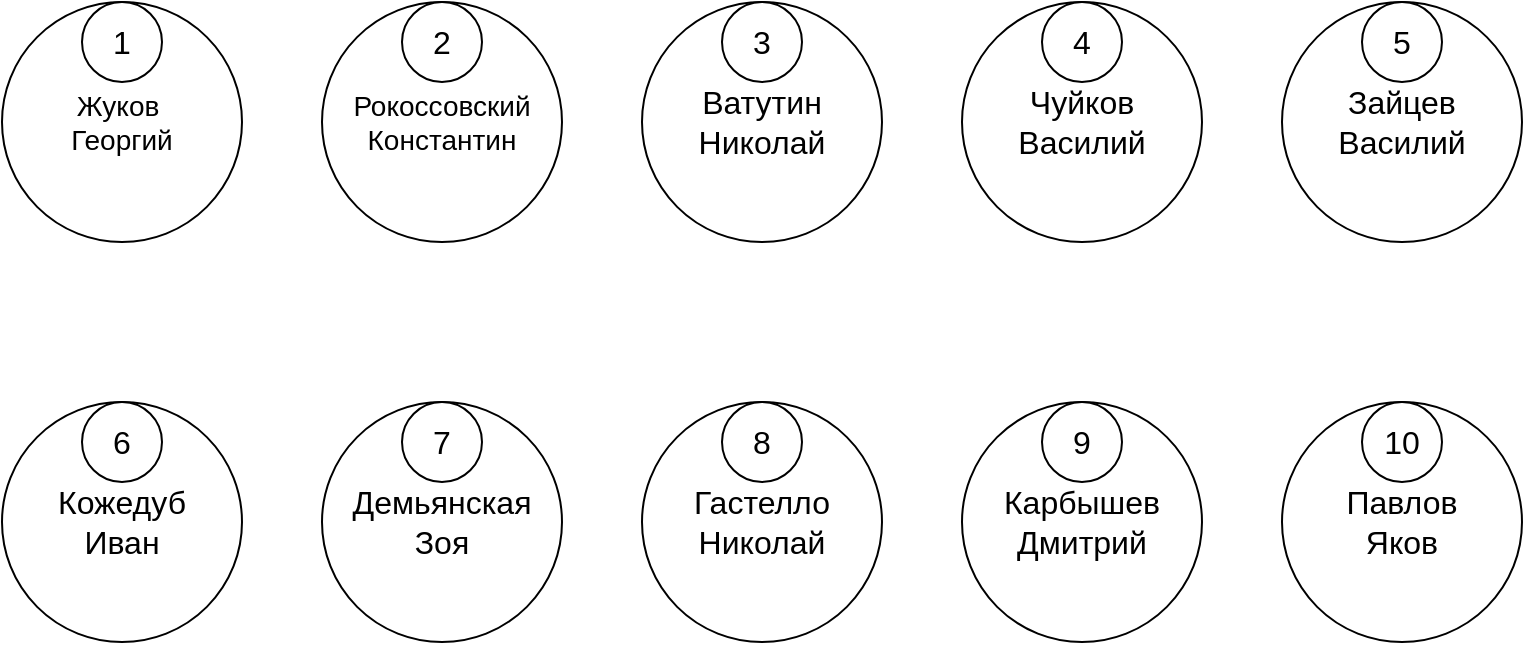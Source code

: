<mxfile version="26.2.15" pages="6">
  <diagram name="Солдаты" id="rJ8hqowtLaTWxUPbsmZt">
    <mxGraphModel dx="1042" dy="643" grid="1" gridSize="10" guides="1" tooltips="1" connect="1" arrows="1" fold="1" page="1" pageScale="1" pageWidth="1169" pageHeight="827" math="0" shadow="0">
      <root>
        <mxCell id="ZdsDItJGIs3to1-_yV_p-0" />
        <mxCell id="ZdsDItJGIs3to1-_yV_p-1" parent="ZdsDItJGIs3to1-_yV_p-0" />
        <mxCell id="ZdsDItJGIs3to1-_yV_p-2" value="" style="group" vertex="1" connectable="0" parent="ZdsDItJGIs3to1-_yV_p-1">
          <mxGeometry x="200" y="240" width="120" height="120" as="geometry" />
        </mxCell>
        <mxCell id="ZdsDItJGIs3to1-_yV_p-3" value="&lt;font size=&quot;3&quot;&gt;Демьянская&lt;/font&gt;&lt;div&gt;&lt;font size=&quot;3&quot;&gt;Зоя&lt;/font&gt;&lt;/div&gt;" style="ellipse;whiteSpace=wrap;html=1;" vertex="1" parent="ZdsDItJGIs3to1-_yV_p-2">
          <mxGeometry width="120" height="120" as="geometry" />
        </mxCell>
        <mxCell id="ZdsDItJGIs3to1-_yV_p-4" value="&lt;font size=&quot;3&quot;&gt;7&lt;/font&gt;" style="ellipse;whiteSpace=wrap;html=1;aspect=fixed;" vertex="1" parent="ZdsDItJGIs3to1-_yV_p-2">
          <mxGeometry x="40" width="40" height="40" as="geometry" />
        </mxCell>
        <mxCell id="ZdsDItJGIs3to1-_yV_p-5" value="" style="group" vertex="1" connectable="0" parent="ZdsDItJGIs3to1-_yV_p-1">
          <mxGeometry x="680" y="40" width="120" height="120" as="geometry" />
        </mxCell>
        <mxCell id="ZdsDItJGIs3to1-_yV_p-6" value="&lt;font size=&quot;3&quot;&gt;Зайцев&lt;/font&gt;&lt;div&gt;&lt;font size=&quot;3&quot;&gt;Василий&lt;/font&gt;&lt;/div&gt;" style="ellipse;whiteSpace=wrap;html=1;" vertex="1" parent="ZdsDItJGIs3to1-_yV_p-5">
          <mxGeometry width="120" height="120" as="geometry" />
        </mxCell>
        <mxCell id="ZdsDItJGIs3to1-_yV_p-7" value="&lt;font size=&quot;3&quot;&gt;5&lt;/font&gt;" style="ellipse;whiteSpace=wrap;html=1;aspect=fixed;" vertex="1" parent="ZdsDItJGIs3to1-_yV_p-5">
          <mxGeometry x="40" width="40" height="40" as="geometry" />
        </mxCell>
        <mxCell id="ZdsDItJGIs3to1-_yV_p-8" value="" style="group" vertex="1" connectable="0" parent="ZdsDItJGIs3to1-_yV_p-1">
          <mxGeometry x="520" y="240" width="120" height="120" as="geometry" />
        </mxCell>
        <mxCell id="ZdsDItJGIs3to1-_yV_p-9" value="&lt;font size=&quot;3&quot;&gt;Карбышев&lt;/font&gt;&lt;div&gt;&lt;font size=&quot;3&quot;&gt;Дмитрий&lt;/font&gt;&lt;/div&gt;" style="ellipse;whiteSpace=wrap;html=1;" vertex="1" parent="ZdsDItJGIs3to1-_yV_p-8">
          <mxGeometry width="120" height="120" as="geometry" />
        </mxCell>
        <mxCell id="ZdsDItJGIs3to1-_yV_p-10" value="&lt;font size=&quot;3&quot;&gt;9&lt;/font&gt;" style="ellipse;whiteSpace=wrap;html=1;aspect=fixed;" vertex="1" parent="ZdsDItJGIs3to1-_yV_p-8">
          <mxGeometry x="40" width="40" height="40" as="geometry" />
        </mxCell>
        <mxCell id="ZdsDItJGIs3to1-_yV_p-11" value="" style="group" vertex="1" connectable="0" parent="ZdsDItJGIs3to1-_yV_p-1">
          <mxGeometry x="40" y="240" width="120" height="120" as="geometry" />
        </mxCell>
        <mxCell id="ZdsDItJGIs3to1-_yV_p-12" value="&lt;font size=&quot;3&quot;&gt;Кожедуб&lt;/font&gt;&lt;div&gt;&lt;font size=&quot;3&quot;&gt;Иван&lt;/font&gt;&lt;/div&gt;" style="ellipse;whiteSpace=wrap;html=1;" vertex="1" parent="ZdsDItJGIs3to1-_yV_p-11">
          <mxGeometry width="120" height="120" as="geometry" />
        </mxCell>
        <mxCell id="ZdsDItJGIs3to1-_yV_p-13" value="&lt;font size=&quot;3&quot;&gt;6&lt;/font&gt;" style="ellipse;whiteSpace=wrap;html=1;aspect=fixed;" vertex="1" parent="ZdsDItJGIs3to1-_yV_p-11">
          <mxGeometry x="40" width="40" height="40" as="geometry" />
        </mxCell>
        <mxCell id="ZdsDItJGIs3to1-_yV_p-14" value="" style="group" vertex="1" connectable="0" parent="ZdsDItJGIs3to1-_yV_p-1">
          <mxGeometry x="360" y="240" width="120" height="120" as="geometry" />
        </mxCell>
        <mxCell id="ZdsDItJGIs3to1-_yV_p-15" value="&lt;font size=&quot;3&quot;&gt;Гастелло&lt;/font&gt;&lt;div&gt;&lt;font size=&quot;3&quot;&gt;Николай&lt;/font&gt;&lt;/div&gt;" style="ellipse;whiteSpace=wrap;html=1;" vertex="1" parent="ZdsDItJGIs3to1-_yV_p-14">
          <mxGeometry width="120" height="120" as="geometry" />
        </mxCell>
        <mxCell id="ZdsDItJGIs3to1-_yV_p-16" value="&lt;font size=&quot;3&quot;&gt;8&lt;/font&gt;" style="ellipse;whiteSpace=wrap;html=1;aspect=fixed;" vertex="1" parent="ZdsDItJGIs3to1-_yV_p-14">
          <mxGeometry x="40" width="40" height="40" as="geometry" />
        </mxCell>
        <mxCell id="ZdsDItJGIs3to1-_yV_p-17" value="" style="group" vertex="1" connectable="0" parent="ZdsDItJGIs3to1-_yV_p-1">
          <mxGeometry x="360" y="40" width="120" height="120" as="geometry" />
        </mxCell>
        <mxCell id="ZdsDItJGIs3to1-_yV_p-18" value="&lt;font size=&quot;3&quot;&gt;Ватутин Николай&lt;/font&gt;" style="ellipse;whiteSpace=wrap;html=1;" vertex="1" parent="ZdsDItJGIs3to1-_yV_p-17">
          <mxGeometry width="120" height="120" as="geometry" />
        </mxCell>
        <mxCell id="ZdsDItJGIs3to1-_yV_p-19" value="&lt;font size=&quot;3&quot;&gt;3&lt;/font&gt;" style="ellipse;whiteSpace=wrap;html=1;aspect=fixed;" vertex="1" parent="ZdsDItJGIs3to1-_yV_p-17">
          <mxGeometry x="40" width="40" height="40" as="geometry" />
        </mxCell>
        <mxCell id="ZdsDItJGIs3to1-_yV_p-20" value="" style="group" vertex="1" connectable="0" parent="ZdsDItJGIs3to1-_yV_p-1">
          <mxGeometry x="680" y="240" width="120" height="120" as="geometry" />
        </mxCell>
        <mxCell id="ZdsDItJGIs3to1-_yV_p-21" value="&lt;font size=&quot;3&quot;&gt;Павлов&lt;/font&gt;&lt;div&gt;&lt;font size=&quot;3&quot;&gt;Яков&lt;/font&gt;&lt;/div&gt;" style="ellipse;whiteSpace=wrap;html=1;" vertex="1" parent="ZdsDItJGIs3to1-_yV_p-20">
          <mxGeometry width="120" height="120" as="geometry" />
        </mxCell>
        <mxCell id="ZdsDItJGIs3to1-_yV_p-22" value="&lt;font size=&quot;3&quot;&gt;10&lt;/font&gt;" style="ellipse;whiteSpace=wrap;html=1;aspect=fixed;" vertex="1" parent="ZdsDItJGIs3to1-_yV_p-20">
          <mxGeometry x="40" width="40" height="40" as="geometry" />
        </mxCell>
        <mxCell id="ZdsDItJGIs3to1-_yV_p-23" value="" style="group" vertex="1" connectable="0" parent="ZdsDItJGIs3to1-_yV_p-1">
          <mxGeometry x="520" y="40" width="120" height="120" as="geometry" />
        </mxCell>
        <mxCell id="ZdsDItJGIs3to1-_yV_p-24" value="&lt;font size=&quot;3&quot;&gt;Чуйков&lt;/font&gt;&lt;div&gt;&lt;font size=&quot;3&quot;&gt;Василий&lt;/font&gt;&lt;/div&gt;" style="ellipse;whiteSpace=wrap;html=1;" vertex="1" parent="ZdsDItJGIs3to1-_yV_p-23">
          <mxGeometry width="120" height="120" as="geometry" />
        </mxCell>
        <mxCell id="ZdsDItJGIs3to1-_yV_p-25" value="&lt;font size=&quot;3&quot;&gt;4&lt;/font&gt;" style="ellipse;whiteSpace=wrap;html=1;aspect=fixed;" vertex="1" parent="ZdsDItJGIs3to1-_yV_p-23">
          <mxGeometry x="40" width="40" height="40" as="geometry" />
        </mxCell>
        <mxCell id="ZdsDItJGIs3to1-_yV_p-26" value="" style="group" vertex="1" connectable="0" parent="ZdsDItJGIs3to1-_yV_p-1">
          <mxGeometry x="40" y="40" width="120" height="120" as="geometry" />
        </mxCell>
        <mxCell id="ZdsDItJGIs3to1-_yV_p-27" value="&lt;font style=&quot;font-size: 14px;&quot;&gt;Жуков&amp;nbsp;&lt;/font&gt;&lt;div&gt;&lt;font style=&quot;font-size: 14px;&quot;&gt;Георгий&lt;/font&gt;&lt;/div&gt;" style="ellipse;whiteSpace=wrap;html=1;" vertex="1" parent="ZdsDItJGIs3to1-_yV_p-26">
          <mxGeometry width="120" height="120" as="geometry" />
        </mxCell>
        <mxCell id="ZdsDItJGIs3to1-_yV_p-28" value="&lt;font size=&quot;3&quot;&gt;1&lt;/font&gt;" style="ellipse;whiteSpace=wrap;html=1;aspect=fixed;" vertex="1" parent="ZdsDItJGIs3to1-_yV_p-26">
          <mxGeometry x="40" width="40" height="40" as="geometry" />
        </mxCell>
        <mxCell id="ZdsDItJGIs3to1-_yV_p-29" value="" style="group" vertex="1" connectable="0" parent="ZdsDItJGIs3to1-_yV_p-1">
          <mxGeometry x="200" y="40" width="120" height="120" as="geometry" />
        </mxCell>
        <mxCell id="ZdsDItJGIs3to1-_yV_p-30" value="&lt;font style=&quot;font-size: 14px;&quot;&gt;Рокоссовский Константин&lt;/font&gt;" style="ellipse;whiteSpace=wrap;html=1;" vertex="1" parent="ZdsDItJGIs3to1-_yV_p-29">
          <mxGeometry width="120" height="120" as="geometry" />
        </mxCell>
        <mxCell id="ZdsDItJGIs3to1-_yV_p-31" value="&lt;font size=&quot;3&quot;&gt;2&lt;/font&gt;" style="ellipse;whiteSpace=wrap;html=1;aspect=fixed;" vertex="1" parent="ZdsDItJGIs3to1-_yV_p-29">
          <mxGeometry x="40" width="40" height="40" as="geometry" />
        </mxCell>
      </root>
    </mxGraphModel>
  </diagram>
  <diagram name="Операции" id="-1M9tPsBC49cYN_OeVSN">
    <mxGraphModel dx="1226" dy="756" grid="1" gridSize="10" guides="1" tooltips="1" connect="1" arrows="1" fold="1" page="1" pageScale="1" pageWidth="1169" pageHeight="827" math="0" shadow="0">
      <root>
        <mxCell id="COVuNpyJTxG4wiBgcIbx-0" />
        <mxCell id="COVuNpyJTxG4wiBgcIbx-1" parent="COVuNpyJTxG4wiBgcIbx-0" />
        <mxCell id="COVuNpyJTxG4wiBgcIbx-42" value="" style="group" vertex="1" connectable="0" parent="COVuNpyJTxG4wiBgcIbx-1">
          <mxGeometry x="200" y="200" width="160" height="130" as="geometry" />
        </mxCell>
        <mxCell id="COVuNpyJTxG4wiBgcIbx-43" value="&lt;font style=&quot;font-size: 16px;&quot;&gt;Прорыв&amp;nbsp;&lt;/font&gt;&lt;div&gt;&lt;font style=&quot;font-size: 16px;&quot;&gt;блокады&amp;nbsp;&lt;/font&gt;&lt;/div&gt;&lt;div&gt;&lt;font style=&quot;font-size: 16px;&quot;&gt;Ленинграда&lt;/font&gt;&lt;/div&gt;" style="ellipse;shape=cloud;whiteSpace=wrap;html=1;" vertex="1" parent="COVuNpyJTxG4wiBgcIbx-42">
          <mxGeometry y="10" width="160" height="120" as="geometry" />
        </mxCell>
        <mxCell id="COVuNpyJTxG4wiBgcIbx-44" value="&lt;font size=&quot;3&quot;&gt;7&lt;/font&gt;" style="ellipse;shape=cloud;whiteSpace=wrap;html=1;" vertex="1" parent="COVuNpyJTxG4wiBgcIbx-42">
          <mxGeometry x="50" width="60" height="50" as="geometry" />
        </mxCell>
        <mxCell id="COVuNpyJTxG4wiBgcIbx-45" value="" style="group" vertex="1" connectable="0" parent="COVuNpyJTxG4wiBgcIbx-1">
          <mxGeometry x="680" y="40" width="160" height="130" as="geometry" />
        </mxCell>
        <mxCell id="COVuNpyJTxG4wiBgcIbx-46" value="&lt;font style=&quot;font-size: 16px;&quot;&gt;Берлинская операция&lt;/font&gt;" style="ellipse;shape=cloud;whiteSpace=wrap;html=1;" vertex="1" parent="COVuNpyJTxG4wiBgcIbx-45">
          <mxGeometry y="10" width="160" height="120" as="geometry" />
        </mxCell>
        <mxCell id="COVuNpyJTxG4wiBgcIbx-47" value="&lt;font size=&quot;3&quot;&gt;5&lt;/font&gt;" style="ellipse;shape=cloud;whiteSpace=wrap;html=1;" vertex="1" parent="COVuNpyJTxG4wiBgcIbx-45">
          <mxGeometry x="50" width="60" height="50" as="geometry" />
        </mxCell>
        <mxCell id="COVuNpyJTxG4wiBgcIbx-48" value="" style="group" vertex="1" connectable="0" parent="COVuNpyJTxG4wiBgcIbx-1">
          <mxGeometry x="360" y="200" width="160" height="130" as="geometry" />
        </mxCell>
        <mxCell id="COVuNpyJTxG4wiBgcIbx-49" value="&lt;font style=&quot;font-size: 16px;&quot;&gt;Смоленское сражение&lt;/font&gt;" style="ellipse;shape=cloud;whiteSpace=wrap;html=1;" vertex="1" parent="COVuNpyJTxG4wiBgcIbx-48">
          <mxGeometry y="10" width="160" height="120" as="geometry" />
        </mxCell>
        <mxCell id="COVuNpyJTxG4wiBgcIbx-50" value="&lt;font size=&quot;3&quot;&gt;8&lt;/font&gt;" style="ellipse;shape=cloud;whiteSpace=wrap;html=1;" vertex="1" parent="COVuNpyJTxG4wiBgcIbx-48">
          <mxGeometry x="50" width="60" height="50" as="geometry" />
        </mxCell>
        <mxCell id="COVuNpyJTxG4wiBgcIbx-51" value="" style="group" vertex="1" connectable="0" parent="COVuNpyJTxG4wiBgcIbx-1">
          <mxGeometry x="40" y="200" width="160" height="130" as="geometry" />
        </mxCell>
        <mxCell id="COVuNpyJTxG4wiBgcIbx-52" value="&lt;font style=&quot;font-size: 16px;&quot;&gt;Оборона&amp;nbsp;&lt;/font&gt;&lt;div&gt;&lt;font style=&quot;font-size: 16px;&quot;&gt;Бреста&lt;/font&gt;&lt;/div&gt;" style="ellipse;shape=cloud;whiteSpace=wrap;html=1;" vertex="1" parent="COVuNpyJTxG4wiBgcIbx-51">
          <mxGeometry y="10" width="160" height="120" as="geometry" />
        </mxCell>
        <mxCell id="COVuNpyJTxG4wiBgcIbx-53" value="&lt;font size=&quot;3&quot;&gt;6&lt;/font&gt;" style="ellipse;shape=cloud;whiteSpace=wrap;html=1;" vertex="1" parent="COVuNpyJTxG4wiBgcIbx-51">
          <mxGeometry x="50" width="60" height="50" as="geometry" />
        </mxCell>
        <mxCell id="COVuNpyJTxG4wiBgcIbx-54" value="" style="group" vertex="1" connectable="0" parent="COVuNpyJTxG4wiBgcIbx-1">
          <mxGeometry x="680" y="200" width="160" height="130" as="geometry" />
        </mxCell>
        <mxCell id="COVuNpyJTxG4wiBgcIbx-55" value="&lt;font style=&quot;font-size: 16px;&quot;&gt;Висло-Одерская операция&lt;/font&gt;" style="ellipse;shape=cloud;whiteSpace=wrap;html=1;" vertex="1" parent="COVuNpyJTxG4wiBgcIbx-54">
          <mxGeometry y="10" width="160" height="120" as="geometry" />
        </mxCell>
        <mxCell id="COVuNpyJTxG4wiBgcIbx-56" value="&lt;font size=&quot;3&quot;&gt;10&lt;/font&gt;" style="ellipse;shape=cloud;whiteSpace=wrap;html=1;" vertex="1" parent="COVuNpyJTxG4wiBgcIbx-54">
          <mxGeometry x="50" width="60" height="50" as="geometry" />
        </mxCell>
        <mxCell id="COVuNpyJTxG4wiBgcIbx-57" value="" style="group" vertex="1" connectable="0" parent="COVuNpyJTxG4wiBgcIbx-1">
          <mxGeometry x="520" y="200" width="160" height="130" as="geometry" />
        </mxCell>
        <mxCell id="COVuNpyJTxG4wiBgcIbx-58" value="&lt;font style=&quot;font-size: 16px;&quot;&gt;Харьковская операция&lt;/font&gt;" style="ellipse;shape=cloud;whiteSpace=wrap;html=1;" vertex="1" parent="COVuNpyJTxG4wiBgcIbx-57">
          <mxGeometry y="10" width="160" height="120" as="geometry" />
        </mxCell>
        <mxCell id="COVuNpyJTxG4wiBgcIbx-59" value="&lt;font size=&quot;3&quot;&gt;9&lt;/font&gt;" style="ellipse;shape=cloud;whiteSpace=wrap;html=1;" vertex="1" parent="COVuNpyJTxG4wiBgcIbx-57">
          <mxGeometry x="50" width="60" height="50" as="geometry" />
        </mxCell>
        <mxCell id="COVuNpyJTxG4wiBgcIbx-60" value="" style="group" vertex="1" connectable="0" parent="COVuNpyJTxG4wiBgcIbx-1">
          <mxGeometry x="360" y="40" width="160" height="130" as="geometry" />
        </mxCell>
        <mxCell id="COVuNpyJTxG4wiBgcIbx-61" value="&lt;font style=&quot;font-size: 16px;&quot;&gt;Курская&amp;nbsp;&lt;/font&gt;&lt;div&gt;&lt;font style=&quot;font-size: 16px;&quot;&gt;битва&lt;/font&gt;&lt;/div&gt;" style="ellipse;shape=cloud;whiteSpace=wrap;html=1;align=center;" vertex="1" parent="COVuNpyJTxG4wiBgcIbx-60">
          <mxGeometry y="10" width="160" height="120" as="geometry" />
        </mxCell>
        <mxCell id="COVuNpyJTxG4wiBgcIbx-62" value="&lt;font size=&quot;3&quot;&gt;3&lt;/font&gt;" style="ellipse;shape=cloud;whiteSpace=wrap;html=1;" vertex="1" parent="COVuNpyJTxG4wiBgcIbx-60">
          <mxGeometry x="50" width="60" height="50" as="geometry" />
        </mxCell>
        <mxCell id="COVuNpyJTxG4wiBgcIbx-63" value="" style="group" vertex="1" connectable="0" parent="COVuNpyJTxG4wiBgcIbx-1">
          <mxGeometry x="40" y="40" width="160" height="130" as="geometry" />
        </mxCell>
        <mxCell id="COVuNpyJTxG4wiBgcIbx-64" value="&lt;font style=&quot;font-size: 16px;&quot;&gt;Оборона&amp;nbsp;&lt;/font&gt;&lt;div&gt;&lt;font style=&quot;font-size: 16px;&quot;&gt;Москвы&lt;/font&gt;&lt;/div&gt;" style="ellipse;shape=cloud;whiteSpace=wrap;html=1;" vertex="1" parent="COVuNpyJTxG4wiBgcIbx-63">
          <mxGeometry y="10" width="160" height="120" as="geometry" />
        </mxCell>
        <mxCell id="COVuNpyJTxG4wiBgcIbx-65" value="&lt;font size=&quot;3&quot;&gt;1&lt;/font&gt;" style="ellipse;shape=cloud;whiteSpace=wrap;html=1;" vertex="1" parent="COVuNpyJTxG4wiBgcIbx-63">
          <mxGeometry x="50" width="60" height="50" as="geometry" />
        </mxCell>
        <mxCell id="COVuNpyJTxG4wiBgcIbx-66" value="" style="group" vertex="1" connectable="0" parent="COVuNpyJTxG4wiBgcIbx-1">
          <mxGeometry x="520" y="40" width="160" height="130" as="geometry" />
        </mxCell>
        <mxCell id="COVuNpyJTxG4wiBgcIbx-67" value="&lt;font style=&quot;font-size: 16px;&quot;&gt;Операция&amp;nbsp;&lt;/font&gt;&lt;div&gt;&lt;font style=&quot;font-size: 16px;&quot;&gt;Багратион&lt;/font&gt;&lt;/div&gt;" style="ellipse;shape=cloud;whiteSpace=wrap;html=1;" vertex="1" parent="COVuNpyJTxG4wiBgcIbx-66">
          <mxGeometry y="10" width="160" height="120" as="geometry" />
        </mxCell>
        <mxCell id="COVuNpyJTxG4wiBgcIbx-68" value="&lt;font size=&quot;3&quot;&gt;4&lt;/font&gt;" style="ellipse;shape=cloud;whiteSpace=wrap;html=1;" vertex="1" parent="COVuNpyJTxG4wiBgcIbx-66">
          <mxGeometry x="50" width="60" height="50" as="geometry" />
        </mxCell>
        <mxCell id="COVuNpyJTxG4wiBgcIbx-69" value="" style="group" vertex="1" connectable="0" parent="COVuNpyJTxG4wiBgcIbx-1">
          <mxGeometry x="200" y="40" width="160" height="130" as="geometry" />
        </mxCell>
        <mxCell id="COVuNpyJTxG4wiBgcIbx-70" value="&lt;font style=&quot;font-size: 16px;&quot;&gt;Сталинградская битва&lt;/font&gt;" style="ellipse;shape=cloud;whiteSpace=wrap;html=1;" vertex="1" parent="COVuNpyJTxG4wiBgcIbx-69">
          <mxGeometry y="10" width="160" height="120" as="geometry" />
        </mxCell>
        <mxCell id="COVuNpyJTxG4wiBgcIbx-71" value="&lt;font size=&quot;3&quot;&gt;2&lt;/font&gt;" style="ellipse;shape=cloud;whiteSpace=wrap;html=1;" vertex="1" parent="COVuNpyJTxG4wiBgcIbx-69">
          <mxGeometry x="50" width="60" height="50" as="geometry" />
        </mxCell>
      </root>
    </mxGraphModel>
  </diagram>
  <diagram id="WJogPSUqBKnL0LTIXo_o" name="ВоинскиеЧасти">
    <mxGraphModel dx="1303" dy="804" grid="1" gridSize="10" guides="1" tooltips="1" connect="1" arrows="1" fold="1" page="1" pageScale="1" pageWidth="1169" pageHeight="827" math="0" shadow="0">
      <root>
        <mxCell id="0" />
        <mxCell id="1" parent="0" />
        <mxCell id="01-RSxm6MQncLrWWWw53-3" value="" style="group" vertex="1" connectable="0" parent="1">
          <mxGeometry width="160" height="100" as="geometry" />
        </mxCell>
        <mxCell id="01-RSxm6MQncLrWWWw53-1" value="&lt;font style=&quot;font-size: 18px;&quot;&gt;150-я стрелковая дивизия&lt;/font&gt;" style="rounded=0;whiteSpace=wrap;html=1;" vertex="1" parent="01-RSxm6MQncLrWWWw53-3">
          <mxGeometry width="160" height="100" as="geometry" />
        </mxCell>
        <mxCell id="01-RSxm6MQncLrWWWw53-2" value="&lt;font size=&quot;3&quot;&gt;1&lt;/font&gt;" style="rounded=0;whiteSpace=wrap;html=1;" vertex="1" parent="01-RSxm6MQncLrWWWw53-3">
          <mxGeometry x="60" width="40" height="30" as="geometry" />
        </mxCell>
        <mxCell id="01-RSxm6MQncLrWWWw53-4" value="" style="group" vertex="1" connectable="0" parent="1">
          <mxGeometry x="200" width="160" height="100" as="geometry" />
        </mxCell>
        <mxCell id="01-RSxm6MQncLrWWWw53-5" value="&lt;font style=&quot;font-size: 18px;&quot;&gt;6-я гвардейская армия&lt;/font&gt;" style="rounded=0;whiteSpace=wrap;html=1;" vertex="1" parent="01-RSxm6MQncLrWWWw53-4">
          <mxGeometry width="160" height="100" as="geometry" />
        </mxCell>
        <mxCell id="01-RSxm6MQncLrWWWw53-6" value="&lt;font size=&quot;3&quot;&gt;2&lt;/font&gt;" style="rounded=0;whiteSpace=wrap;html=1;" vertex="1" parent="01-RSxm6MQncLrWWWw53-4">
          <mxGeometry x="60" width="40" height="30" as="geometry" />
        </mxCell>
        <mxCell id="01-RSxm6MQncLrWWWw53-7" value="" style="group" vertex="1" connectable="0" parent="1">
          <mxGeometry x="200" y="120" width="160" height="100" as="geometry" />
        </mxCell>
        <mxCell id="01-RSxm6MQncLrWWWw53-8" value="&lt;font style=&quot;font-size: 18px;&quot;&gt;8-я гвардейская армия&lt;/font&gt;" style="rounded=0;whiteSpace=wrap;html=1;" vertex="1" parent="01-RSxm6MQncLrWWWw53-7">
          <mxGeometry width="160" height="100" as="geometry" />
        </mxCell>
        <mxCell id="01-RSxm6MQncLrWWWw53-9" value="&lt;font size=&quot;3&quot;&gt;7&lt;/font&gt;" style="rounded=0;whiteSpace=wrap;html=1;" vertex="1" parent="01-RSxm6MQncLrWWWw53-7">
          <mxGeometry x="60" width="40" height="30" as="geometry" />
        </mxCell>
        <mxCell id="01-RSxm6MQncLrWWWw53-10" value="" style="group;spacingTop=0;spacing=2;" vertex="1" connectable="0" parent="1">
          <mxGeometry y="120" width="160" height="100" as="geometry" />
        </mxCell>
        <mxCell id="01-RSxm6MQncLrWWWw53-11" value="&lt;font style=&quot;font-size: 18px;&quot;&gt;3-й гвардейский корпус&lt;/font&gt;" style="rounded=0;whiteSpace=wrap;html=1;" vertex="1" parent="01-RSxm6MQncLrWWWw53-10">
          <mxGeometry width="160" height="100" as="geometry" />
        </mxCell>
        <mxCell id="01-RSxm6MQncLrWWWw53-12" value="&lt;font size=&quot;3&quot;&gt;6&lt;/font&gt;" style="rounded=0;whiteSpace=wrap;html=1;" vertex="1" parent="01-RSxm6MQncLrWWWw53-10">
          <mxGeometry x="60" width="40" height="30" as="geometry" />
        </mxCell>
        <mxCell id="01-RSxm6MQncLrWWWw53-13" value="" style="group" vertex="1" connectable="0" parent="1">
          <mxGeometry x="400" width="160" height="100" as="geometry" />
        </mxCell>
        <mxCell id="01-RSxm6MQncLrWWWw53-14" value="&lt;font style=&quot;font-size: 18px;&quot;&gt;316-я стрелковая дивизия&lt;/font&gt;" style="rounded=0;whiteSpace=wrap;html=1;" vertex="1" parent="01-RSxm6MQncLrWWWw53-13">
          <mxGeometry width="160" height="100" as="geometry" />
        </mxCell>
        <mxCell id="01-RSxm6MQncLrWWWw53-15" value="&lt;font size=&quot;3&quot;&gt;3&lt;/font&gt;" style="rounded=0;whiteSpace=wrap;html=1;" vertex="1" parent="01-RSxm6MQncLrWWWw53-13">
          <mxGeometry x="60" width="40" height="30" as="geometry" />
        </mxCell>
        <mxCell id="01-RSxm6MQncLrWWWw53-16" value="" style="group" vertex="1" connectable="0" parent="1">
          <mxGeometry x="600" y="120" width="160" height="100" as="geometry" />
        </mxCell>
        <mxCell id="01-RSxm6MQncLrWWWw53-17" value="&lt;font style=&quot;font-size: 18px;&quot;&gt;5-я гвардейская армия&lt;/font&gt;" style="rounded=0;whiteSpace=wrap;html=1;" vertex="1" parent="01-RSxm6MQncLrWWWw53-16">
          <mxGeometry width="160" height="100" as="geometry" />
        </mxCell>
        <mxCell id="01-RSxm6MQncLrWWWw53-18" value="&lt;font size=&quot;3&quot;&gt;9&lt;/font&gt;" style="rounded=0;whiteSpace=wrap;html=1;" vertex="1" parent="01-RSxm6MQncLrWWWw53-16">
          <mxGeometry x="60" width="40" height="30" as="geometry" />
        </mxCell>
        <mxCell id="01-RSxm6MQncLrWWWw53-19" value="" style="group" vertex="1" connectable="0" parent="1">
          <mxGeometry x="400" y="120" width="160" height="100" as="geometry" />
        </mxCell>
        <mxCell id="01-RSxm6MQncLrWWWw53-20" value="&lt;font style=&quot;font-size: 18px;&quot;&gt;4-я ударная армия&lt;/font&gt;" style="rounded=0;whiteSpace=wrap;html=1;" vertex="1" parent="01-RSxm6MQncLrWWWw53-19">
          <mxGeometry width="160" height="100" as="geometry" />
        </mxCell>
        <mxCell id="01-RSxm6MQncLrWWWw53-21" value="&lt;font size=&quot;3&quot;&gt;8&lt;/font&gt;" style="rounded=0;whiteSpace=wrap;html=1;" vertex="1" parent="01-RSxm6MQncLrWWWw53-19">
          <mxGeometry x="60" width="40" height="30" as="geometry" />
        </mxCell>
        <mxCell id="01-RSxm6MQncLrWWWw53-22" value="" style="group" vertex="1" connectable="0" parent="1">
          <mxGeometry x="600" width="160" height="100" as="geometry" />
        </mxCell>
        <mxCell id="01-RSxm6MQncLrWWWw53-23" value="&lt;font style=&quot;font-size: 18px;&quot;&gt;1-я воздушная армия&lt;/font&gt;" style="rounded=0;whiteSpace=wrap;html=1;" vertex="1" parent="01-RSxm6MQncLrWWWw53-22">
          <mxGeometry width="160" height="100" as="geometry" />
        </mxCell>
        <mxCell id="01-RSxm6MQncLrWWWw53-24" value="&lt;font size=&quot;3&quot;&gt;4&lt;/font&gt;" style="rounded=0;whiteSpace=wrap;html=1;" vertex="1" parent="01-RSxm6MQncLrWWWw53-22">
          <mxGeometry x="60" width="40" height="30" as="geometry" />
        </mxCell>
        <mxCell id="01-RSxm6MQncLrWWWw53-25" value="" style="group" vertex="1" connectable="0" parent="1">
          <mxGeometry x="800" width="160" height="100" as="geometry" />
        </mxCell>
        <mxCell id="01-RSxm6MQncLrWWWw53-26" value="&lt;font style=&quot;font-size: 18px;&quot;&gt;62-я армия&lt;/font&gt;" style="rounded=0;whiteSpace=wrap;html=1;align=center;" vertex="1" parent="01-RSxm6MQncLrWWWw53-25">
          <mxGeometry width="160" height="100" as="geometry" />
        </mxCell>
        <mxCell id="01-RSxm6MQncLrWWWw53-27" value="&lt;font size=&quot;3&quot;&gt;5&lt;/font&gt;" style="rounded=0;whiteSpace=wrap;html=1;" vertex="1" parent="01-RSxm6MQncLrWWWw53-25">
          <mxGeometry x="60" width="40" height="30" as="geometry" />
        </mxCell>
        <mxCell id="01-RSxm6MQncLrWWWw53-28" value="" style="group" vertex="1" connectable="0" parent="1">
          <mxGeometry x="800" y="120" width="160" height="100" as="geometry" />
        </mxCell>
        <mxCell id="01-RSxm6MQncLrWWWw53-29" value="&lt;font style=&quot;font-size: 18px;&quot;&gt;2-я гвардейская армия&lt;/font&gt;" style="rounded=0;whiteSpace=wrap;html=1;" vertex="1" parent="01-RSxm6MQncLrWWWw53-28">
          <mxGeometry width="160" height="100" as="geometry" />
        </mxCell>
        <mxCell id="01-RSxm6MQncLrWWWw53-30" value="&lt;font size=&quot;3&quot;&gt;10&lt;/font&gt;" style="rounded=0;whiteSpace=wrap;html=1;" vertex="1" parent="01-RSxm6MQncLrWWWw53-28">
          <mxGeometry x="60" width="40" height="30" as="geometry" />
        </mxCell>
      </root>
    </mxGraphModel>
  </diagram>
  <diagram name="СлужилС" id="0oGXibSaUPeqPP_VyOfs">
    <mxGraphModel dx="1158" dy="714" grid="1" gridSize="10" guides="1" tooltips="1" connect="1" arrows="1" fold="1" page="1" pageScale="1" pageWidth="1169" pageHeight="827" math="0" shadow="0">
      <root>
        <mxCell id="0" />
        <mxCell id="1" parent="0" />
        <mxCell id="ZuuiXqY9c13idOVzWTpA-18" value="" style="group" parent="1" vertex="1" connectable="0">
          <mxGeometry x="200" y="240" width="120" height="120" as="geometry" />
        </mxCell>
        <mxCell id="ZuuiXqY9c13idOVzWTpA-19" value="&lt;font size=&quot;3&quot;&gt;Демьянская&lt;/font&gt;&lt;div&gt;&lt;font size=&quot;3&quot;&gt;Зоя&lt;/font&gt;&lt;/div&gt;" style="ellipse;whiteSpace=wrap;html=1;" parent="ZuuiXqY9c13idOVzWTpA-18" vertex="1">
          <mxGeometry width="120" height="120" as="geometry" />
        </mxCell>
        <mxCell id="ZuuiXqY9c13idOVzWTpA-20" value="&lt;font size=&quot;3&quot;&gt;7&lt;/font&gt;" style="ellipse;whiteSpace=wrap;html=1;aspect=fixed;" parent="ZuuiXqY9c13idOVzWTpA-18" vertex="1">
          <mxGeometry x="40" width="40" height="40" as="geometry" />
        </mxCell>
        <mxCell id="ZuuiXqY9c13idOVzWTpA-21" value="" style="group" parent="1" vertex="1" connectable="0">
          <mxGeometry x="680" y="40" width="120" height="120" as="geometry" />
        </mxCell>
        <mxCell id="ZuuiXqY9c13idOVzWTpA-22" value="&lt;font size=&quot;3&quot;&gt;Зайцев&lt;/font&gt;&lt;div&gt;&lt;font size=&quot;3&quot;&gt;Василий&lt;/font&gt;&lt;/div&gt;" style="ellipse;whiteSpace=wrap;html=1;" parent="ZuuiXqY9c13idOVzWTpA-21" vertex="1">
          <mxGeometry width="120" height="120" as="geometry" />
        </mxCell>
        <mxCell id="ZuuiXqY9c13idOVzWTpA-23" value="&lt;font size=&quot;3&quot;&gt;5&lt;/font&gt;" style="ellipse;whiteSpace=wrap;html=1;aspect=fixed;" parent="ZuuiXqY9c13idOVzWTpA-21" vertex="1">
          <mxGeometry x="40" width="40" height="40" as="geometry" />
        </mxCell>
        <mxCell id="ZuuiXqY9c13idOVzWTpA-24" value="" style="group" parent="1" vertex="1" connectable="0">
          <mxGeometry x="520" y="240" width="120" height="120" as="geometry" />
        </mxCell>
        <mxCell id="ZuuiXqY9c13idOVzWTpA-25" value="&lt;font size=&quot;3&quot;&gt;Карбышев&lt;/font&gt;&lt;div&gt;&lt;font size=&quot;3&quot;&gt;Дмитрий&lt;/font&gt;&lt;/div&gt;" style="ellipse;whiteSpace=wrap;html=1;" parent="ZuuiXqY9c13idOVzWTpA-24" vertex="1">
          <mxGeometry width="120" height="120" as="geometry" />
        </mxCell>
        <mxCell id="ZuuiXqY9c13idOVzWTpA-26" value="&lt;font size=&quot;3&quot;&gt;9&lt;/font&gt;" style="ellipse;whiteSpace=wrap;html=1;aspect=fixed;" parent="ZuuiXqY9c13idOVzWTpA-24" vertex="1">
          <mxGeometry x="40" width="40" height="40" as="geometry" />
        </mxCell>
        <mxCell id="ZuuiXqY9c13idOVzWTpA-27" value="" style="group" parent="1" vertex="1" connectable="0">
          <mxGeometry x="40" y="240" width="120" height="120" as="geometry" />
        </mxCell>
        <mxCell id="ZuuiXqY9c13idOVzWTpA-28" value="&lt;font size=&quot;3&quot;&gt;Кожедуб&lt;/font&gt;&lt;div&gt;&lt;font size=&quot;3&quot;&gt;Иван&lt;/font&gt;&lt;/div&gt;" style="ellipse;whiteSpace=wrap;html=1;" parent="ZuuiXqY9c13idOVzWTpA-27" vertex="1">
          <mxGeometry width="120" height="120" as="geometry" />
        </mxCell>
        <mxCell id="ZuuiXqY9c13idOVzWTpA-29" value="&lt;font size=&quot;3&quot;&gt;6&lt;/font&gt;" style="ellipse;whiteSpace=wrap;html=1;aspect=fixed;" parent="ZuuiXqY9c13idOVzWTpA-27" vertex="1">
          <mxGeometry x="40" width="40" height="40" as="geometry" />
        </mxCell>
        <mxCell id="ZuuiXqY9c13idOVzWTpA-33" value="" style="group" parent="1" vertex="1" connectable="0">
          <mxGeometry x="360" y="240" width="120" height="120" as="geometry" />
        </mxCell>
        <mxCell id="ZuuiXqY9c13idOVzWTpA-34" value="&lt;font size=&quot;3&quot;&gt;Гастелло&lt;/font&gt;&lt;div&gt;&lt;font size=&quot;3&quot;&gt;Николай&lt;/font&gt;&lt;/div&gt;" style="ellipse;whiteSpace=wrap;html=1;" parent="ZuuiXqY9c13idOVzWTpA-33" vertex="1">
          <mxGeometry width="120" height="120" as="geometry" />
        </mxCell>
        <mxCell id="ZuuiXqY9c13idOVzWTpA-35" value="&lt;font size=&quot;3&quot;&gt;8&lt;/font&gt;" style="ellipse;whiteSpace=wrap;html=1;aspect=fixed;" parent="ZuuiXqY9c13idOVzWTpA-33" vertex="1">
          <mxGeometry x="40" width="40" height="40" as="geometry" />
        </mxCell>
        <mxCell id="ZuuiXqY9c13idOVzWTpA-39" value="" style="group" parent="1" vertex="1" connectable="0">
          <mxGeometry x="360" y="40" width="120" height="120" as="geometry" />
        </mxCell>
        <mxCell id="ZuuiXqY9c13idOVzWTpA-40" value="&lt;font size=&quot;3&quot;&gt;Ватутин Николай&lt;/font&gt;" style="ellipse;whiteSpace=wrap;html=1;" parent="ZuuiXqY9c13idOVzWTpA-39" vertex="1">
          <mxGeometry width="120" height="120" as="geometry" />
        </mxCell>
        <mxCell id="ZuuiXqY9c13idOVzWTpA-41" value="&lt;font size=&quot;3&quot;&gt;3&lt;/font&gt;" style="ellipse;whiteSpace=wrap;html=1;aspect=fixed;" parent="ZuuiXqY9c13idOVzWTpA-39" vertex="1">
          <mxGeometry x="40" width="40" height="40" as="geometry" />
        </mxCell>
        <mxCell id="ZuuiXqY9c13idOVzWTpA-42" value="" style="group" parent="1" vertex="1" connectable="0">
          <mxGeometry x="680" y="240" width="120" height="120" as="geometry" />
        </mxCell>
        <mxCell id="ZuuiXqY9c13idOVzWTpA-43" value="&lt;font size=&quot;3&quot;&gt;Павлов&lt;/font&gt;&lt;div&gt;&lt;font size=&quot;3&quot;&gt;Яков&lt;/font&gt;&lt;/div&gt;" style="ellipse;whiteSpace=wrap;html=1;" parent="ZuuiXqY9c13idOVzWTpA-42" vertex="1">
          <mxGeometry width="120" height="120" as="geometry" />
        </mxCell>
        <mxCell id="ZuuiXqY9c13idOVzWTpA-44" value="&lt;font size=&quot;3&quot;&gt;10&lt;/font&gt;" style="ellipse;whiteSpace=wrap;html=1;aspect=fixed;" parent="ZuuiXqY9c13idOVzWTpA-42" vertex="1">
          <mxGeometry x="40" width="40" height="40" as="geometry" />
        </mxCell>
        <mxCell id="ZuuiXqY9c13idOVzWTpA-45" value="" style="group" parent="1" vertex="1" connectable="0">
          <mxGeometry x="520" y="40" width="120" height="120" as="geometry" />
        </mxCell>
        <mxCell id="ZuuiXqY9c13idOVzWTpA-46" value="&lt;font size=&quot;3&quot;&gt;Чуйков&lt;/font&gt;&lt;div&gt;&lt;font size=&quot;3&quot;&gt;Василий&lt;/font&gt;&lt;/div&gt;" style="ellipse;whiteSpace=wrap;html=1;" parent="ZuuiXqY9c13idOVzWTpA-45" vertex="1">
          <mxGeometry width="120" height="120" as="geometry" />
        </mxCell>
        <mxCell id="ZuuiXqY9c13idOVzWTpA-47" value="&lt;font size=&quot;3&quot;&gt;4&lt;/font&gt;" style="ellipse;whiteSpace=wrap;html=1;aspect=fixed;" parent="ZuuiXqY9c13idOVzWTpA-45" vertex="1">
          <mxGeometry x="40" width="40" height="40" as="geometry" />
        </mxCell>
        <mxCell id="ZuuiXqY9c13idOVzWTpA-15" value="" style="group" parent="1" vertex="1" connectable="0">
          <mxGeometry x="40" y="40" width="120" height="120" as="geometry" />
        </mxCell>
        <mxCell id="ZuuiXqY9c13idOVzWTpA-16" value="&lt;font style=&quot;font-size: 14px;&quot;&gt;Жуков&amp;nbsp;&lt;/font&gt;&lt;div&gt;&lt;font style=&quot;font-size: 14px;&quot;&gt;Георгий&lt;/font&gt;&lt;/div&gt;" style="ellipse;whiteSpace=wrap;html=1;" parent="ZuuiXqY9c13idOVzWTpA-15" vertex="1">
          <mxGeometry width="120" height="120" as="geometry" />
        </mxCell>
        <mxCell id="ZuuiXqY9c13idOVzWTpA-17" value="&lt;font size=&quot;3&quot;&gt;1&lt;/font&gt;" style="ellipse;whiteSpace=wrap;html=1;aspect=fixed;" parent="ZuuiXqY9c13idOVzWTpA-15" vertex="1">
          <mxGeometry x="40" width="40" height="40" as="geometry" />
        </mxCell>
        <mxCell id="ZuuiXqY9c13idOVzWTpA-48" value="" style="group" parent="1" vertex="1" connectable="0">
          <mxGeometry x="200" y="40" width="120" height="120" as="geometry" />
        </mxCell>
        <mxCell id="ZuuiXqY9c13idOVzWTpA-49" value="&lt;font style=&quot;font-size: 14px;&quot;&gt;Рокоссовский Константин&lt;/font&gt;" style="ellipse;whiteSpace=wrap;html=1;" parent="ZuuiXqY9c13idOVzWTpA-48" vertex="1">
          <mxGeometry width="120" height="120" as="geometry" />
        </mxCell>
        <mxCell id="ZuuiXqY9c13idOVzWTpA-50" value="&lt;font size=&quot;3&quot;&gt;2&lt;/font&gt;" style="ellipse;whiteSpace=wrap;html=1;aspect=fixed;" parent="ZuuiXqY9c13idOVzWTpA-48" vertex="1">
          <mxGeometry x="40" width="40" height="40" as="geometry" />
        </mxCell>
        <mxCell id="sLLBvJZctMNZY97QS7p1-8" style="edgeStyle=orthogonalEdgeStyle;rounded=0;orthogonalLoop=1;jettySize=auto;html=1;exitX=1;exitY=0.5;exitDx=0;exitDy=0;entryX=0;entryY=0.5;entryDx=0;entryDy=0;" parent="1" source="ZuuiXqY9c13idOVzWTpA-16" target="ZuuiXqY9c13idOVzWTpA-49" edge="1">
          <mxGeometry relative="1" as="geometry" />
        </mxCell>
        <mxCell id="sLLBvJZctMNZY97QS7p1-11" style="edgeStyle=orthogonalEdgeStyle;rounded=0;orthogonalLoop=1;jettySize=auto;html=1;exitX=1;exitY=0.5;exitDx=0;exitDy=0;entryX=0;entryY=0.5;entryDx=0;entryDy=0;" parent="1" source="ZuuiXqY9c13idOVzWTpA-49" target="ZuuiXqY9c13idOVzWTpA-40" edge="1">
          <mxGeometry relative="1" as="geometry" />
        </mxCell>
        <mxCell id="sLLBvJZctMNZY97QS7p1-12" style="edgeStyle=orthogonalEdgeStyle;rounded=0;orthogonalLoop=1;jettySize=auto;html=1;exitX=1;exitY=0.5;exitDx=0;exitDy=0;entryX=0;entryY=0.5;entryDx=0;entryDy=0;" parent="1" source="ZuuiXqY9c13idOVzWTpA-40" target="ZuuiXqY9c13idOVzWTpA-46" edge="1">
          <mxGeometry relative="1" as="geometry" />
        </mxCell>
        <mxCell id="sLLBvJZctMNZY97QS7p1-13" style="edgeStyle=orthogonalEdgeStyle;rounded=0;orthogonalLoop=1;jettySize=auto;html=1;exitX=1;exitY=0.5;exitDx=0;exitDy=0;entryX=0;entryY=0.5;entryDx=0;entryDy=0;" parent="1" source="ZuuiXqY9c13idOVzWTpA-46" target="ZuuiXqY9c13idOVzWTpA-22" edge="1">
          <mxGeometry relative="1" as="geometry" />
        </mxCell>
        <mxCell id="sLLBvJZctMNZY97QS7p1-14" style="edgeStyle=orthogonalEdgeStyle;rounded=0;orthogonalLoop=1;jettySize=auto;html=1;exitX=0.5;exitY=0;exitDx=0;exitDy=0;entryX=0.5;entryY=1;entryDx=0;entryDy=0;" parent="1" source="ZuuiXqY9c13idOVzWTpA-29" target="ZuuiXqY9c13idOVzWTpA-16" edge="1">
          <mxGeometry relative="1" as="geometry" />
        </mxCell>
        <mxCell id="sLLBvJZctMNZY97QS7p1-16" style="edgeStyle=orthogonalEdgeStyle;rounded=0;orthogonalLoop=1;jettySize=auto;html=1;exitX=0.5;exitY=0;exitDx=0;exitDy=0;entryX=0.5;entryY=1;entryDx=0;entryDy=0;" parent="1" source="ZuuiXqY9c13idOVzWTpA-44" target="ZuuiXqY9c13idOVzWTpA-22" edge="1">
          <mxGeometry relative="1" as="geometry" />
        </mxCell>
        <mxCell id="sLLBvJZctMNZY97QS7p1-22" style="edgeStyle=orthogonalEdgeStyle;rounded=0;orthogonalLoop=1;jettySize=auto;html=1;exitX=1;exitY=0.5;exitDx=0;exitDy=0;entryX=0.5;entryY=0;entryDx=0;entryDy=0;" parent="1" source="ZuuiXqY9c13idOVzWTpA-43" target="ZuuiXqY9c13idOVzWTpA-47" edge="1">
          <mxGeometry relative="1" as="geometry" />
        </mxCell>
        <mxCell id="hsEVH2MuuEg6oqEl43vC-1" style="edgeStyle=orthogonalEdgeStyle;rounded=0;orthogonalLoop=1;jettySize=auto;html=1;exitX=1;exitY=0.5;exitDx=0;exitDy=0;entryX=0;entryY=0.5;entryDx=0;entryDy=0;" edge="1" parent="1" source="ZuuiXqY9c13idOVzWTpA-34" target="ZuuiXqY9c13idOVzWTpA-25">
          <mxGeometry relative="1" as="geometry" />
        </mxCell>
        <mxCell id="hsEVH2MuuEg6oqEl43vC-2" style="edgeStyle=orthogonalEdgeStyle;rounded=0;orthogonalLoop=1;jettySize=auto;html=1;exitX=1;exitY=0.5;exitDx=0;exitDy=0;" edge="1" parent="1" source="ZuuiXqY9c13idOVzWTpA-19" target="ZuuiXqY9c13idOVzWTpA-34">
          <mxGeometry relative="1" as="geometry" />
        </mxCell>
        <mxCell id="hsEVH2MuuEg6oqEl43vC-3" style="edgeStyle=orthogonalEdgeStyle;rounded=0;orthogonalLoop=1;jettySize=auto;html=1;exitX=0.5;exitY=0;exitDx=0;exitDy=0;entryX=0.5;entryY=1;entryDx=0;entryDy=0;" edge="1" parent="1" source="ZuuiXqY9c13idOVzWTpA-19" target="ZuuiXqY9c13idOVzWTpA-49">
          <mxGeometry relative="1" as="geometry" />
        </mxCell>
      </root>
    </mxGraphModel>
  </diagram>
  <diagram id="m5I4LW8eEPerHeQGMh3a" name="УчаствовалВ">
    <mxGraphModel dx="1489" dy="919" grid="1" gridSize="10" guides="1" tooltips="1" connect="1" arrows="1" fold="1" page="1" pageScale="1" pageWidth="1169" pageHeight="827" math="0" shadow="0">
      <root>
        <mxCell id="0" />
        <mxCell id="1" parent="0" />
        <mxCell id="Bq0KHaVe7aVfVTM6Z_HI-1" value="" style="group" vertex="1" connectable="0" parent="1">
          <mxGeometry x="525" y="680" width="120" height="120" as="geometry" />
        </mxCell>
        <mxCell id="Bq0KHaVe7aVfVTM6Z_HI-2" value="&lt;font size=&quot;3&quot;&gt;Демьянская&lt;/font&gt;&lt;div&gt;&lt;font size=&quot;3&quot;&gt;Зоя&lt;/font&gt;&lt;/div&gt;" style="ellipse;whiteSpace=wrap;html=1;" vertex="1" parent="Bq0KHaVe7aVfVTM6Z_HI-1">
          <mxGeometry width="120" height="120" as="geometry" />
        </mxCell>
        <mxCell id="Bq0KHaVe7aVfVTM6Z_HI-3" value="&lt;font size=&quot;3&quot;&gt;7&lt;/font&gt;" style="ellipse;whiteSpace=wrap;html=1;aspect=fixed;" vertex="1" parent="Bq0KHaVe7aVfVTM6Z_HI-1">
          <mxGeometry x="40" width="40" height="40" as="geometry" />
        </mxCell>
        <mxCell id="Bq0KHaVe7aVfVTM6Z_HI-4" value="" style="group" vertex="1" connectable="0" parent="1">
          <mxGeometry x="1000" y="480" width="120" height="120" as="geometry" />
        </mxCell>
        <mxCell id="Bq0KHaVe7aVfVTM6Z_HI-5" value="&lt;font size=&quot;3&quot;&gt;Зайцев&lt;/font&gt;&lt;div&gt;&lt;font size=&quot;3&quot;&gt;Василий&lt;/font&gt;&lt;/div&gt;" style="ellipse;whiteSpace=wrap;html=1;" vertex="1" parent="Bq0KHaVe7aVfVTM6Z_HI-4">
          <mxGeometry width="120" height="120" as="geometry" />
        </mxCell>
        <mxCell id="Bq0KHaVe7aVfVTM6Z_HI-6" value="&lt;font size=&quot;3&quot;&gt;5&lt;/font&gt;" style="ellipse;whiteSpace=wrap;html=1;aspect=fixed;" vertex="1" parent="Bq0KHaVe7aVfVTM6Z_HI-4">
          <mxGeometry x="40" width="40" height="40" as="geometry" />
        </mxCell>
        <mxCell id="Bq0KHaVe7aVfVTM6Z_HI-7" value="" style="group" vertex="1" connectable="0" parent="1">
          <mxGeometry x="40" y="480" width="120" height="120" as="geometry" />
        </mxCell>
        <mxCell id="Bq0KHaVe7aVfVTM6Z_HI-8" value="&lt;font size=&quot;3&quot;&gt;Карбышев&lt;/font&gt;&lt;div&gt;&lt;font size=&quot;3&quot;&gt;Дмитрий&lt;/font&gt;&lt;/div&gt;" style="ellipse;whiteSpace=wrap;html=1;" vertex="1" parent="Bq0KHaVe7aVfVTM6Z_HI-7">
          <mxGeometry width="120" height="120" as="geometry" />
        </mxCell>
        <mxCell id="Bq0KHaVe7aVfVTM6Z_HI-9" value="&lt;font size=&quot;3&quot;&gt;9&lt;/font&gt;" style="ellipse;whiteSpace=wrap;html=1;aspect=fixed;" vertex="1" parent="Bq0KHaVe7aVfVTM6Z_HI-7">
          <mxGeometry x="40" width="40" height="40" as="geometry" />
        </mxCell>
        <mxCell id="Bq0KHaVe7aVfVTM6Z_HI-10" value="" style="group" vertex="1" connectable="0" parent="1">
          <mxGeometry x="1000" y="680" width="120" height="120" as="geometry" />
        </mxCell>
        <mxCell id="Bq0KHaVe7aVfVTM6Z_HI-11" value="&lt;font size=&quot;3&quot;&gt;Кожедуб&lt;/font&gt;&lt;div&gt;&lt;font size=&quot;3&quot;&gt;Иван&lt;/font&gt;&lt;/div&gt;" style="ellipse;whiteSpace=wrap;html=1;" vertex="1" parent="Bq0KHaVe7aVfVTM6Z_HI-10">
          <mxGeometry width="120" height="120" as="geometry" />
        </mxCell>
        <mxCell id="Bq0KHaVe7aVfVTM6Z_HI-12" value="&lt;font size=&quot;3&quot;&gt;6&lt;/font&gt;" style="ellipse;whiteSpace=wrap;html=1;aspect=fixed;" vertex="1" parent="Bq0KHaVe7aVfVTM6Z_HI-10">
          <mxGeometry x="40" width="40" height="40" as="geometry" />
        </mxCell>
        <mxCell id="Bq0KHaVe7aVfVTM6Z_HI-13" value="" style="group" vertex="1" connectable="0" parent="1">
          <mxGeometry x="40" y="680" width="120" height="120" as="geometry" />
        </mxCell>
        <mxCell id="Bq0KHaVe7aVfVTM6Z_HI-14" value="&lt;font size=&quot;3&quot;&gt;Гастелло&lt;/font&gt;&lt;div&gt;&lt;font size=&quot;3&quot;&gt;Николай&lt;/font&gt;&lt;/div&gt;" style="ellipse;whiteSpace=wrap;html=1;" vertex="1" parent="Bq0KHaVe7aVfVTM6Z_HI-13">
          <mxGeometry width="120" height="120" as="geometry" />
        </mxCell>
        <mxCell id="Bq0KHaVe7aVfVTM6Z_HI-15" value="&lt;font size=&quot;3&quot;&gt;8&lt;/font&gt;" style="ellipse;whiteSpace=wrap;html=1;aspect=fixed;" vertex="1" parent="Bq0KHaVe7aVfVTM6Z_HI-13">
          <mxGeometry x="40" width="40" height="40" as="geometry" />
        </mxCell>
        <mxCell id="Bq0KHaVe7aVfVTM6Z_HI-16" value="" style="group" vertex="1" connectable="0" parent="1">
          <mxGeometry x="1000" y="40" width="120" height="120" as="geometry" />
        </mxCell>
        <mxCell id="Bq0KHaVe7aVfVTM6Z_HI-17" value="&lt;font size=&quot;3&quot;&gt;Ватутин Николай&lt;/font&gt;" style="ellipse;whiteSpace=wrap;html=1;" vertex="1" parent="Bq0KHaVe7aVfVTM6Z_HI-16">
          <mxGeometry width="120" height="120" as="geometry" />
        </mxCell>
        <mxCell id="Bq0KHaVe7aVfVTM6Z_HI-18" value="&lt;font size=&quot;3&quot;&gt;3&lt;/font&gt;" style="ellipse;whiteSpace=wrap;html=1;aspect=fixed;" vertex="1" parent="Bq0KHaVe7aVfVTM6Z_HI-16">
          <mxGeometry x="40" width="40" height="40" as="geometry" />
        </mxCell>
        <mxCell id="Bq0KHaVe7aVfVTM6Z_HI-19" value="" style="group" vertex="1" connectable="0" parent="1">
          <mxGeometry x="40" y="240" width="120" height="120" as="geometry" />
        </mxCell>
        <mxCell id="Bq0KHaVe7aVfVTM6Z_HI-20" value="&lt;font size=&quot;3&quot;&gt;Павлов&lt;/font&gt;&lt;div&gt;&lt;font size=&quot;3&quot;&gt;Яков&lt;/font&gt;&lt;/div&gt;" style="ellipse;whiteSpace=wrap;html=1;" vertex="1" parent="Bq0KHaVe7aVfVTM6Z_HI-19">
          <mxGeometry width="120" height="120" as="geometry" />
        </mxCell>
        <mxCell id="Bq0KHaVe7aVfVTM6Z_HI-21" value="&lt;font size=&quot;3&quot;&gt;10&lt;/font&gt;" style="ellipse;whiteSpace=wrap;html=1;aspect=fixed;" vertex="1" parent="Bq0KHaVe7aVfVTM6Z_HI-19">
          <mxGeometry x="40" width="40" height="40" as="geometry" />
        </mxCell>
        <mxCell id="Bq0KHaVe7aVfVTM6Z_HI-22" value="" style="group" vertex="1" connectable="0" parent="1">
          <mxGeometry x="1000" y="240" width="120" height="120" as="geometry" />
        </mxCell>
        <mxCell id="Bq0KHaVe7aVfVTM6Z_HI-23" value="&lt;font size=&quot;3&quot;&gt;Чуйков&lt;/font&gt;&lt;div&gt;&lt;font size=&quot;3&quot;&gt;Василий&lt;/font&gt;&lt;/div&gt;" style="ellipse;whiteSpace=wrap;html=1;" vertex="1" parent="Bq0KHaVe7aVfVTM6Z_HI-22">
          <mxGeometry width="120" height="120" as="geometry" />
        </mxCell>
        <mxCell id="Bq0KHaVe7aVfVTM6Z_HI-24" value="&lt;font size=&quot;3&quot;&gt;4&lt;/font&gt;" style="ellipse;whiteSpace=wrap;html=1;aspect=fixed;" vertex="1" parent="Bq0KHaVe7aVfVTM6Z_HI-22">
          <mxGeometry x="40" width="40" height="40" as="geometry" />
        </mxCell>
        <mxCell id="Bq0KHaVe7aVfVTM6Z_HI-25" value="" style="group" vertex="1" connectable="0" parent="1">
          <mxGeometry x="40" y="40" width="120" height="120" as="geometry" />
        </mxCell>
        <mxCell id="Bq0KHaVe7aVfVTM6Z_HI-26" value="&lt;font style=&quot;font-size: 14px;&quot;&gt;Жуков&amp;nbsp;&lt;/font&gt;&lt;div&gt;&lt;font style=&quot;font-size: 14px;&quot;&gt;Георгий&lt;/font&gt;&lt;/div&gt;" style="ellipse;whiteSpace=wrap;html=1;" vertex="1" parent="Bq0KHaVe7aVfVTM6Z_HI-25">
          <mxGeometry width="120" height="120" as="geometry" />
        </mxCell>
        <mxCell id="Bq0KHaVe7aVfVTM6Z_HI-27" value="&lt;font size=&quot;3&quot;&gt;1&lt;/font&gt;" style="ellipse;whiteSpace=wrap;html=1;aspect=fixed;" vertex="1" parent="Bq0KHaVe7aVfVTM6Z_HI-25">
          <mxGeometry x="40" width="40" height="40" as="geometry" />
        </mxCell>
        <mxCell id="Bq0KHaVe7aVfVTM6Z_HI-28" value="" style="group" vertex="1" connectable="0" parent="1">
          <mxGeometry x="525" y="40" width="120" height="120" as="geometry" />
        </mxCell>
        <mxCell id="Bq0KHaVe7aVfVTM6Z_HI-29" value="&lt;font style=&quot;font-size: 14px;&quot;&gt;Рокоссовский Константин&lt;/font&gt;" style="ellipse;whiteSpace=wrap;html=1;" vertex="1" parent="Bq0KHaVe7aVfVTM6Z_HI-28">
          <mxGeometry width="120" height="120" as="geometry" />
        </mxCell>
        <mxCell id="Bq0KHaVe7aVfVTM6Z_HI-30" value="&lt;font size=&quot;3&quot;&gt;2&lt;/font&gt;" style="ellipse;whiteSpace=wrap;html=1;aspect=fixed;" vertex="1" parent="Bq0KHaVe7aVfVTM6Z_HI-28">
          <mxGeometry x="40" width="40" height="40" as="geometry" />
        </mxCell>
        <mxCell id="c63n90BuewsZkMfr2H5R-1" value="" style="group" vertex="1" connectable="0" parent="1">
          <mxGeometry x="365" y="490" width="160" height="130" as="geometry" />
        </mxCell>
        <mxCell id="c63n90BuewsZkMfr2H5R-2" value="&lt;font style=&quot;font-size: 16px;&quot;&gt;Прорыв&amp;nbsp;&lt;/font&gt;&lt;div&gt;&lt;font style=&quot;font-size: 16px;&quot;&gt;блокады&amp;nbsp;&lt;/font&gt;&lt;/div&gt;&lt;div&gt;&lt;font style=&quot;font-size: 16px;&quot;&gt;Ленинграда&lt;/font&gt;&lt;/div&gt;" style="ellipse;shape=cloud;whiteSpace=wrap;html=1;" vertex="1" parent="c63n90BuewsZkMfr2H5R-1">
          <mxGeometry y="10" width="160" height="120" as="geometry" />
        </mxCell>
        <mxCell id="c63n90BuewsZkMfr2H5R-3" value="&lt;font size=&quot;3&quot;&gt;7&lt;/font&gt;" style="ellipse;shape=cloud;whiteSpace=wrap;html=1;" vertex="1" parent="c63n90BuewsZkMfr2H5R-1">
          <mxGeometry x="50" width="60" height="50" as="geometry" />
        </mxCell>
        <mxCell id="c63n90BuewsZkMfr2H5R-4" value="" style="group" vertex="1" connectable="0" parent="1">
          <mxGeometry x="470" y="220" width="160" height="130" as="geometry" />
        </mxCell>
        <mxCell id="c63n90BuewsZkMfr2H5R-5" value="&lt;font style=&quot;font-size: 16px;&quot;&gt;Берлинская операция&lt;/font&gt;" style="ellipse;shape=cloud;whiteSpace=wrap;html=1;" vertex="1" parent="c63n90BuewsZkMfr2H5R-4">
          <mxGeometry y="10" width="160" height="120" as="geometry" />
        </mxCell>
        <mxCell id="c63n90BuewsZkMfr2H5R-6" value="&lt;font size=&quot;3&quot;&gt;5&lt;/font&gt;" style="ellipse;shape=cloud;whiteSpace=wrap;html=1;" vertex="1" parent="c63n90BuewsZkMfr2H5R-4">
          <mxGeometry x="50" width="60" height="50" as="geometry" />
        </mxCell>
        <mxCell id="c63n90BuewsZkMfr2H5R-7" value="" style="group" vertex="1" connectable="0" parent="1">
          <mxGeometry x="560" y="460" width="160" height="130" as="geometry" />
        </mxCell>
        <mxCell id="c63n90BuewsZkMfr2H5R-8" value="&lt;font style=&quot;font-size: 16px;&quot;&gt;Смоленское сражение&lt;/font&gt;" style="ellipse;shape=cloud;whiteSpace=wrap;html=1;" vertex="1" parent="c63n90BuewsZkMfr2H5R-7">
          <mxGeometry y="10" width="160" height="120" as="geometry" />
        </mxCell>
        <mxCell id="c63n90BuewsZkMfr2H5R-9" value="&lt;font size=&quot;3&quot;&gt;8&lt;/font&gt;" style="ellipse;shape=cloud;whiteSpace=wrap;html=1;" vertex="1" parent="c63n90BuewsZkMfr2H5R-7">
          <mxGeometry x="50" width="60" height="50" as="geometry" />
        </mxCell>
        <mxCell id="c63n90BuewsZkMfr2H5R-10" value="" style="group" vertex="1" connectable="0" parent="1">
          <mxGeometry x="210" y="610" width="160" height="130" as="geometry" />
        </mxCell>
        <mxCell id="c63n90BuewsZkMfr2H5R-11" value="&lt;font style=&quot;font-size: 16px;&quot;&gt;Оборона&amp;nbsp;&lt;/font&gt;&lt;div&gt;&lt;font style=&quot;font-size: 16px;&quot;&gt;Бреста&lt;/font&gt;&lt;/div&gt;" style="ellipse;shape=cloud;whiteSpace=wrap;html=1;" vertex="1" parent="c63n90BuewsZkMfr2H5R-10">
          <mxGeometry y="10" width="160" height="120" as="geometry" />
        </mxCell>
        <mxCell id="c63n90BuewsZkMfr2H5R-12" value="&lt;font size=&quot;3&quot;&gt;6&lt;/font&gt;" style="ellipse;shape=cloud;whiteSpace=wrap;html=1;" vertex="1" parent="c63n90BuewsZkMfr2H5R-10">
          <mxGeometry x="50" width="60" height="50" as="geometry" />
        </mxCell>
        <mxCell id="c63n90BuewsZkMfr2H5R-13" value="" style="group" vertex="1" connectable="0" parent="1">
          <mxGeometry x="750" y="540" width="160" height="130" as="geometry" />
        </mxCell>
        <mxCell id="c63n90BuewsZkMfr2H5R-14" value="&lt;font style=&quot;font-size: 16px;&quot;&gt;Висло-Одерская операция&lt;/font&gt;" style="ellipse;shape=cloud;whiteSpace=wrap;html=1;" vertex="1" parent="c63n90BuewsZkMfr2H5R-13">
          <mxGeometry y="10" width="160" height="120" as="geometry" />
        </mxCell>
        <mxCell id="c63n90BuewsZkMfr2H5R-15" value="&lt;font size=&quot;3&quot;&gt;10&lt;/font&gt;" style="ellipse;shape=cloud;whiteSpace=wrap;html=1;" vertex="1" parent="c63n90BuewsZkMfr2H5R-13">
          <mxGeometry x="50" width="60" height="50" as="geometry" />
        </mxCell>
        <mxCell id="c63n90BuewsZkMfr2H5R-16" value="" style="group" vertex="1" connectable="0" parent="1">
          <mxGeometry x="760" y="70" width="160" height="130" as="geometry" />
        </mxCell>
        <mxCell id="c63n90BuewsZkMfr2H5R-17" value="&lt;font style=&quot;font-size: 16px;&quot;&gt;Харьковская операция&lt;/font&gt;" style="ellipse;shape=cloud;whiteSpace=wrap;html=1;" vertex="1" parent="c63n90BuewsZkMfr2H5R-16">
          <mxGeometry y="10" width="160" height="120" as="geometry" />
        </mxCell>
        <mxCell id="c63n90BuewsZkMfr2H5R-18" value="&lt;font size=&quot;3&quot;&gt;9&lt;/font&gt;" style="ellipse;shape=cloud;whiteSpace=wrap;html=1;" vertex="1" parent="c63n90BuewsZkMfr2H5R-16">
          <mxGeometry x="50" width="60" height="50" as="geometry" />
        </mxCell>
        <mxCell id="c63n90BuewsZkMfr2H5R-19" value="" style="group" vertex="1" connectable="0" parent="1">
          <mxGeometry x="230" y="300" width="160" height="130" as="geometry" />
        </mxCell>
        <mxCell id="c63n90BuewsZkMfr2H5R-20" value="&lt;font style=&quot;font-size: 16px;&quot;&gt;Курская&amp;nbsp;&lt;/font&gt;&lt;div&gt;&lt;font style=&quot;font-size: 16px;&quot;&gt;битва&lt;/font&gt;&lt;/div&gt;" style="ellipse;shape=cloud;whiteSpace=wrap;html=1;align=center;" vertex="1" parent="c63n90BuewsZkMfr2H5R-19">
          <mxGeometry y="10" width="160" height="120" as="geometry" />
        </mxCell>
        <mxCell id="c63n90BuewsZkMfr2H5R-21" value="&lt;font size=&quot;3&quot;&gt;3&lt;/font&gt;" style="ellipse;shape=cloud;whiteSpace=wrap;html=1;" vertex="1" parent="c63n90BuewsZkMfr2H5R-19">
          <mxGeometry x="50" width="60" height="50" as="geometry" />
        </mxCell>
        <mxCell id="c63n90BuewsZkMfr2H5R-22" value="" style="group" vertex="1" connectable="0" parent="1">
          <mxGeometry x="230" y="140" width="160" height="130" as="geometry" />
        </mxCell>
        <mxCell id="c63n90BuewsZkMfr2H5R-23" value="&lt;font style=&quot;font-size: 16px;&quot;&gt;Оборона&amp;nbsp;&lt;/font&gt;&lt;div&gt;&lt;font style=&quot;font-size: 16px;&quot;&gt;Москвы&lt;/font&gt;&lt;/div&gt;" style="ellipse;shape=cloud;whiteSpace=wrap;html=1;" vertex="1" parent="c63n90BuewsZkMfr2H5R-22">
          <mxGeometry y="10" width="160" height="120" as="geometry" />
        </mxCell>
        <mxCell id="c63n90BuewsZkMfr2H5R-24" value="&lt;font size=&quot;3&quot;&gt;1&lt;/font&gt;" style="ellipse;shape=cloud;whiteSpace=wrap;html=1;" vertex="1" parent="c63n90BuewsZkMfr2H5R-22">
          <mxGeometry x="50" width="60" height="50" as="geometry" />
        </mxCell>
        <mxCell id="c63n90BuewsZkMfr2H5R-25" value="" style="group" vertex="1" connectable="0" parent="1">
          <mxGeometry x="740" y="235" width="160" height="130" as="geometry" />
        </mxCell>
        <mxCell id="c63n90BuewsZkMfr2H5R-26" value="&lt;font style=&quot;font-size: 16px;&quot;&gt;Операция&amp;nbsp;&lt;/font&gt;&lt;div&gt;&lt;font style=&quot;font-size: 16px;&quot;&gt;Багратион&lt;/font&gt;&lt;/div&gt;" style="ellipse;shape=cloud;whiteSpace=wrap;html=1;" vertex="1" parent="c63n90BuewsZkMfr2H5R-25">
          <mxGeometry y="10" width="160" height="120" as="geometry" />
        </mxCell>
        <mxCell id="c63n90BuewsZkMfr2H5R-27" value="&lt;font size=&quot;3&quot;&gt;4&lt;/font&gt;" style="ellipse;shape=cloud;whiteSpace=wrap;html=1;" vertex="1" parent="c63n90BuewsZkMfr2H5R-25">
          <mxGeometry x="50" width="60" height="50" as="geometry" />
        </mxCell>
        <mxCell id="c63n90BuewsZkMfr2H5R-28" value="" style="group" vertex="1" connectable="0" parent="1">
          <mxGeometry x="750" y="390" width="160" height="130" as="geometry" />
        </mxCell>
        <mxCell id="c63n90BuewsZkMfr2H5R-29" value="&lt;font style=&quot;font-size: 16px;&quot;&gt;Сталинградская битва&lt;/font&gt;" style="ellipse;shape=cloud;whiteSpace=wrap;html=1;" vertex="1" parent="c63n90BuewsZkMfr2H5R-28">
          <mxGeometry y="10" width="160" height="120" as="geometry" />
        </mxCell>
        <mxCell id="c63n90BuewsZkMfr2H5R-30" value="&lt;font size=&quot;3&quot;&gt;2&lt;/font&gt;" style="ellipse;shape=cloud;whiteSpace=wrap;html=1;" vertex="1" parent="c63n90BuewsZkMfr2H5R-28">
          <mxGeometry x="50" width="60" height="50" as="geometry" />
        </mxCell>
        <mxCell id="c63n90BuewsZkMfr2H5R-31" style="edgeStyle=orthogonalEdgeStyle;rounded=0;orthogonalLoop=1;jettySize=auto;html=1;exitX=1;exitY=0.5;exitDx=0;exitDy=0;entryX=0.25;entryY=0.25;entryDx=0;entryDy=0;entryPerimeter=0;" edge="1" parent="1" source="Bq0KHaVe7aVfVTM6Z_HI-26" target="c63n90BuewsZkMfr2H5R-23">
          <mxGeometry relative="1" as="geometry">
            <Array as="points">
              <mxPoint x="230" y="100" />
              <mxPoint x="230" y="180" />
            </Array>
          </mxGeometry>
        </mxCell>
        <mxCell id="c63n90BuewsZkMfr2H5R-34" style="edgeStyle=orthogonalEdgeStyle;rounded=0;orthogonalLoop=1;jettySize=auto;html=1;exitX=1;exitY=1;exitDx=0;exitDy=0;entryX=0.069;entryY=0.337;entryDx=0;entryDy=0;entryPerimeter=0;" edge="1" parent="1" source="Bq0KHaVe7aVfVTM6Z_HI-26" target="c63n90BuewsZkMfr2H5R-20">
          <mxGeometry relative="1" as="geometry">
            <Array as="points">
              <mxPoint x="142" y="210" />
              <mxPoint x="220" y="210" />
              <mxPoint x="220" y="350" />
            </Array>
          </mxGeometry>
        </mxCell>
        <mxCell id="c63n90BuewsZkMfr2H5R-35" style="edgeStyle=orthogonalEdgeStyle;rounded=0;orthogonalLoop=1;jettySize=auto;html=1;exitX=0;exitY=1;exitDx=0;exitDy=0;entryX=0.88;entryY=0.25;entryDx=0;entryDy=0;entryPerimeter=0;" edge="1" parent="1" source="Bq0KHaVe7aVfVTM6Z_HI-29" target="c63n90BuewsZkMfr2H5R-23">
          <mxGeometry relative="1" as="geometry" />
        </mxCell>
        <mxCell id="c63n90BuewsZkMfr2H5R-36" style="edgeStyle=orthogonalEdgeStyle;rounded=0;orthogonalLoop=1;jettySize=auto;html=1;exitX=1;exitY=0;exitDx=0;exitDy=0;entryX=0.813;entryY=0.167;entryDx=0;entryDy=0;entryPerimeter=0;" edge="1" parent="1" source="Bq0KHaVe7aVfVTM6Z_HI-26" target="c63n90BuewsZkMfr2H5R-5">
          <mxGeometry relative="1" as="geometry">
            <Array as="points">
              <mxPoint x="142" y="20" />
              <mxPoint x="660" y="20" />
              <mxPoint x="660" y="250" />
            </Array>
          </mxGeometry>
        </mxCell>
        <mxCell id="c63n90BuewsZkMfr2H5R-37" style="edgeStyle=orthogonalEdgeStyle;rounded=0;orthogonalLoop=1;jettySize=auto;html=1;exitX=0.5;exitY=1;exitDx=0;exitDy=0;entryX=0.13;entryY=0.77;entryDx=0;entryDy=0;entryPerimeter=0;" edge="1" parent="1" source="Bq0KHaVe7aVfVTM6Z_HI-29" target="c63n90BuewsZkMfr2H5R-26">
          <mxGeometry relative="1" as="geometry">
            <Array as="points">
              <mxPoint x="585" y="210" />
              <mxPoint x="450" y="210" />
              <mxPoint x="450" y="360" />
              <mxPoint x="741" y="360" />
            </Array>
          </mxGeometry>
        </mxCell>
        <mxCell id="c63n90BuewsZkMfr2H5R-38" style="edgeStyle=orthogonalEdgeStyle;rounded=0;orthogonalLoop=1;jettySize=auto;html=1;exitX=0;exitY=1;exitDx=0;exitDy=0;entryX=0.88;entryY=0.25;entryDx=0;entryDy=0;entryPerimeter=0;" edge="1" parent="1" source="Bq0KHaVe7aVfVTM6Z_HI-23" target="c63n90BuewsZkMfr2H5R-29">
          <mxGeometry relative="1" as="geometry">
            <Array as="points">
              <mxPoint x="910" y="342" />
              <mxPoint x="910" y="430" />
            </Array>
          </mxGeometry>
        </mxCell>
        <mxCell id="c63n90BuewsZkMfr2H5R-39" style="edgeStyle=orthogonalEdgeStyle;rounded=0;orthogonalLoop=1;jettySize=auto;html=1;exitX=0;exitY=0;exitDx=0;exitDy=0;entryX=0.985;entryY=0.601;entryDx=0;entryDy=0;entryPerimeter=0;" edge="1" parent="1" source="Bq0KHaVe7aVfVTM6Z_HI-23" target="c63n90BuewsZkMfr2H5R-5">
          <mxGeometry relative="1" as="geometry">
            <Array as="points">
              <mxPoint x="1018" y="220" />
              <mxPoint x="710" y="220" />
              <mxPoint x="710" y="302" />
            </Array>
          </mxGeometry>
        </mxCell>
        <mxCell id="c63n90BuewsZkMfr2H5R-40" style="edgeStyle=orthogonalEdgeStyle;rounded=0;orthogonalLoop=1;jettySize=auto;html=1;exitX=0;exitY=0.5;exitDx=0;exitDy=0;entryX=0.88;entryY=0.25;entryDx=0;entryDy=0;entryPerimeter=0;" edge="1" parent="1" source="Bq0KHaVe7aVfVTM6Z_HI-17" target="c63n90BuewsZkMfr2H5R-17">
          <mxGeometry relative="1" as="geometry" />
        </mxCell>
        <mxCell id="c63n90BuewsZkMfr2H5R-41" style="edgeStyle=orthogonalEdgeStyle;rounded=0;orthogonalLoop=1;jettySize=auto;html=1;exitX=0;exitY=0.5;exitDx=0;exitDy=0;entryX=0.913;entryY=0.354;entryDx=0;entryDy=0;entryPerimeter=0;" edge="1" parent="1" source="Bq0KHaVe7aVfVTM6Z_HI-5" target="c63n90BuewsZkMfr2H5R-14">
          <mxGeometry relative="1" as="geometry" />
        </mxCell>
        <mxCell id="c63n90BuewsZkMfr2H5R-42" style="edgeStyle=orthogonalEdgeStyle;rounded=0;orthogonalLoop=1;jettySize=auto;html=1;exitX=0;exitY=0;exitDx=0;exitDy=0;entryX=0.892;entryY=0.782;entryDx=0;entryDy=0;entryPerimeter=0;" edge="1" parent="1" source="Bq0KHaVe7aVfVTM6Z_HI-11" target="c63n90BuewsZkMfr2H5R-14">
          <mxGeometry relative="1" as="geometry" />
        </mxCell>
        <mxCell id="c63n90BuewsZkMfr2H5R-43" style="edgeStyle=orthogonalEdgeStyle;rounded=0;orthogonalLoop=1;jettySize=auto;html=1;exitX=1;exitY=0;exitDx=0;exitDy=0;entryX=0.55;entryY=0.95;entryDx=0;entryDy=0;entryPerimeter=0;" edge="1" parent="1" source="Bq0KHaVe7aVfVTM6Z_HI-2" target="c63n90BuewsZkMfr2H5R-8">
          <mxGeometry relative="1" as="geometry" />
        </mxCell>
        <mxCell id="c63n90BuewsZkMfr2H5R-44" style="edgeStyle=orthogonalEdgeStyle;rounded=0;orthogonalLoop=1;jettySize=auto;html=1;exitX=1;exitY=0.5;exitDx=0;exitDy=0;entryX=0.55;entryY=0.95;entryDx=0;entryDy=0;entryPerimeter=0;" edge="1" parent="1" source="Bq0KHaVe7aVfVTM6Z_HI-14" target="c63n90BuewsZkMfr2H5R-11">
          <mxGeometry relative="1" as="geometry">
            <Array as="points">
              <mxPoint x="215" y="740" />
              <mxPoint x="215" y="770" />
              <mxPoint x="358" y="770" />
            </Array>
          </mxGeometry>
        </mxCell>
        <mxCell id="c63n90BuewsZkMfr2H5R-45" style="edgeStyle=orthogonalEdgeStyle;rounded=0;orthogonalLoop=1;jettySize=auto;html=1;exitX=1;exitY=0.5;exitDx=0;exitDy=0;entryX=0.07;entryY=0.4;entryDx=0;entryDy=0;entryPerimeter=0;" edge="1" parent="1" source="Bq0KHaVe7aVfVTM6Z_HI-8" target="c63n90BuewsZkMfr2H5R-2">
          <mxGeometry relative="1" as="geometry" />
        </mxCell>
        <mxCell id="c63n90BuewsZkMfr2H5R-46" style="edgeStyle=orthogonalEdgeStyle;rounded=0;orthogonalLoop=1;jettySize=auto;html=1;exitX=0.5;exitY=1;exitDx=0;exitDy=0;entryX=0.07;entryY=0.4;entryDx=0;entryDy=0;entryPerimeter=0;" edge="1" parent="1" source="Bq0KHaVe7aVfVTM6Z_HI-20" target="c63n90BuewsZkMfr2H5R-29">
          <mxGeometry relative="1" as="geometry">
            <Array as="points">
              <mxPoint x="100" y="448" />
            </Array>
          </mxGeometry>
        </mxCell>
      </root>
    </mxGraphModel>
  </diagram>
  <diagram id="6ogKW2h7pDXleiFzJMN9" name="Командовал">
    <mxGraphModel dx="1737" dy="1072" grid="1" gridSize="10" guides="1" tooltips="1" connect="1" arrows="1" fold="1" page="1" pageScale="1" pageWidth="1169" pageHeight="827" math="0" shadow="0">
      <root>
        <mxCell id="0" />
        <mxCell id="1" parent="0" />
        <mxCell id="qecnjgu84kB3Tcle1Ytw-1" value="" style="group" vertex="1" connectable="0" parent="1">
          <mxGeometry x="40" y="480" width="120" height="120" as="geometry" />
        </mxCell>
        <mxCell id="qecnjgu84kB3Tcle1Ytw-2" value="&lt;font size=&quot;3&quot;&gt;Демьянская&lt;/font&gt;&lt;div&gt;&lt;font size=&quot;3&quot;&gt;Зоя&lt;/font&gt;&lt;/div&gt;" style="ellipse;whiteSpace=wrap;html=1;" vertex="1" parent="qecnjgu84kB3Tcle1Ytw-1">
          <mxGeometry width="120" height="120" as="geometry" />
        </mxCell>
        <mxCell id="qecnjgu84kB3Tcle1Ytw-3" value="&lt;font size=&quot;3&quot;&gt;7&lt;/font&gt;" style="ellipse;whiteSpace=wrap;html=1;aspect=fixed;" vertex="1" parent="qecnjgu84kB3Tcle1Ytw-1">
          <mxGeometry x="40" width="40" height="40" as="geometry" />
        </mxCell>
        <mxCell id="qecnjgu84kB3Tcle1Ytw-4" value="" style="group" vertex="1" connectable="0" parent="1">
          <mxGeometry x="525" y="680" width="120" height="120" as="geometry" />
        </mxCell>
        <mxCell id="qecnjgu84kB3Tcle1Ytw-5" value="&lt;font size=&quot;3&quot;&gt;Зайцев&lt;/font&gt;&lt;div&gt;&lt;font size=&quot;3&quot;&gt;Василий&lt;/font&gt;&lt;/div&gt;" style="ellipse;whiteSpace=wrap;html=1;" vertex="1" parent="qecnjgu84kB3Tcle1Ytw-4">
          <mxGeometry width="120" height="120" as="geometry" />
        </mxCell>
        <mxCell id="qecnjgu84kB3Tcle1Ytw-6" value="&lt;font size=&quot;3&quot;&gt;5&lt;/font&gt;" style="ellipse;whiteSpace=wrap;html=1;aspect=fixed;" vertex="1" parent="qecnjgu84kB3Tcle1Ytw-4">
          <mxGeometry x="40" width="40" height="40" as="geometry" />
        </mxCell>
        <mxCell id="qecnjgu84kB3Tcle1Ytw-7" value="" style="group" vertex="1" connectable="0" parent="1">
          <mxGeometry x="40" y="40" width="120" height="120" as="geometry" />
        </mxCell>
        <mxCell id="qecnjgu84kB3Tcle1Ytw-8" value="&lt;font size=&quot;3&quot;&gt;Карбышев&lt;/font&gt;&lt;div&gt;&lt;font size=&quot;3&quot;&gt;Дмитрий&lt;/font&gt;&lt;/div&gt;" style="ellipse;whiteSpace=wrap;html=1;" vertex="1" parent="qecnjgu84kB3Tcle1Ytw-7">
          <mxGeometry width="120" height="120" as="geometry" />
        </mxCell>
        <mxCell id="qecnjgu84kB3Tcle1Ytw-9" value="&lt;font size=&quot;3&quot;&gt;9&lt;/font&gt;" style="ellipse;whiteSpace=wrap;html=1;aspect=fixed;" vertex="1" parent="qecnjgu84kB3Tcle1Ytw-7">
          <mxGeometry x="40" width="40" height="40" as="geometry" />
        </mxCell>
        <mxCell id="qecnjgu84kB3Tcle1Ytw-10" value="" style="group" vertex="1" connectable="0" parent="1">
          <mxGeometry x="40" y="680" width="120" height="120" as="geometry" />
        </mxCell>
        <mxCell id="qecnjgu84kB3Tcle1Ytw-11" value="&lt;font size=&quot;3&quot;&gt;Кожедуб&lt;/font&gt;&lt;div&gt;&lt;font size=&quot;3&quot;&gt;Иван&lt;/font&gt;&lt;/div&gt;" style="ellipse;whiteSpace=wrap;html=1;" vertex="1" parent="qecnjgu84kB3Tcle1Ytw-10">
          <mxGeometry width="120" height="120" as="geometry" />
        </mxCell>
        <mxCell id="qecnjgu84kB3Tcle1Ytw-12" value="&lt;font size=&quot;3&quot;&gt;6&lt;/font&gt;" style="ellipse;whiteSpace=wrap;html=1;aspect=fixed;" vertex="1" parent="qecnjgu84kB3Tcle1Ytw-10">
          <mxGeometry x="40" width="40" height="40" as="geometry" />
        </mxCell>
        <mxCell id="qecnjgu84kB3Tcle1Ytw-13" value="" style="group" vertex="1" connectable="0" parent="1">
          <mxGeometry x="40" y="240" width="120" height="120" as="geometry" />
        </mxCell>
        <mxCell id="qecnjgu84kB3Tcle1Ytw-14" value="&lt;font size=&quot;3&quot;&gt;Гастелло&lt;/font&gt;&lt;div&gt;&lt;font size=&quot;3&quot;&gt;Николай&lt;/font&gt;&lt;/div&gt;" style="ellipse;whiteSpace=wrap;html=1;" vertex="1" parent="qecnjgu84kB3Tcle1Ytw-13">
          <mxGeometry width="120" height="120" as="geometry" />
        </mxCell>
        <mxCell id="qecnjgu84kB3Tcle1Ytw-15" value="&lt;font size=&quot;3&quot;&gt;8&lt;/font&gt;" style="ellipse;whiteSpace=wrap;html=1;aspect=fixed;" vertex="1" parent="qecnjgu84kB3Tcle1Ytw-13">
          <mxGeometry x="40" width="40" height="40" as="geometry" />
        </mxCell>
        <mxCell id="qecnjgu84kB3Tcle1Ytw-16" value="" style="group" vertex="1" connectable="0" parent="1">
          <mxGeometry x="1010" y="480" width="120" height="120" as="geometry" />
        </mxCell>
        <mxCell id="qecnjgu84kB3Tcle1Ytw-17" value="&lt;font size=&quot;3&quot;&gt;Ватутин Николай&lt;/font&gt;" style="ellipse;whiteSpace=wrap;html=1;" vertex="1" parent="qecnjgu84kB3Tcle1Ytw-16">
          <mxGeometry width="120" height="120" as="geometry" />
        </mxCell>
        <mxCell id="qecnjgu84kB3Tcle1Ytw-18" value="&lt;font size=&quot;3&quot;&gt;3&lt;/font&gt;" style="ellipse;whiteSpace=wrap;html=1;aspect=fixed;" vertex="1" parent="qecnjgu84kB3Tcle1Ytw-16">
          <mxGeometry x="40" width="40" height="40" as="geometry" />
        </mxCell>
        <mxCell id="qecnjgu84kB3Tcle1Ytw-19" value="" style="group" vertex="1" connectable="0" parent="1">
          <mxGeometry x="525" y="40" width="120" height="120" as="geometry" />
        </mxCell>
        <mxCell id="qecnjgu84kB3Tcle1Ytw-20" value="&lt;font size=&quot;3&quot;&gt;Павлов&lt;/font&gt;&lt;div&gt;&lt;font size=&quot;3&quot;&gt;Яков&lt;/font&gt;&lt;/div&gt;" style="ellipse;whiteSpace=wrap;html=1;" vertex="1" parent="qecnjgu84kB3Tcle1Ytw-19">
          <mxGeometry width="120" height="120" as="geometry" />
        </mxCell>
        <mxCell id="qecnjgu84kB3Tcle1Ytw-21" value="&lt;font size=&quot;3&quot;&gt;10&lt;/font&gt;" style="ellipse;whiteSpace=wrap;html=1;aspect=fixed;" vertex="1" parent="qecnjgu84kB3Tcle1Ytw-19">
          <mxGeometry x="40" width="40" height="40" as="geometry" />
        </mxCell>
        <mxCell id="qecnjgu84kB3Tcle1Ytw-22" value="" style="group" vertex="1" connectable="0" parent="1">
          <mxGeometry x="1010" y="680" width="120" height="120" as="geometry" />
        </mxCell>
        <mxCell id="qecnjgu84kB3Tcle1Ytw-23" value="&lt;font size=&quot;3&quot;&gt;Чуйков&lt;/font&gt;&lt;div&gt;&lt;font size=&quot;3&quot;&gt;Василий&lt;/font&gt;&lt;/div&gt;" style="ellipse;whiteSpace=wrap;html=1;" vertex="1" parent="qecnjgu84kB3Tcle1Ytw-22">
          <mxGeometry width="120" height="120" as="geometry" />
        </mxCell>
        <mxCell id="qecnjgu84kB3Tcle1Ytw-24" value="&lt;font size=&quot;3&quot;&gt;4&lt;/font&gt;" style="ellipse;whiteSpace=wrap;html=1;aspect=fixed;" vertex="1" parent="qecnjgu84kB3Tcle1Ytw-22">
          <mxGeometry x="40" width="40" height="40" as="geometry" />
        </mxCell>
        <mxCell id="qecnjgu84kB3Tcle1Ytw-25" value="" style="group" vertex="1" connectable="0" parent="1">
          <mxGeometry x="1010" y="40" width="120" height="120" as="geometry" />
        </mxCell>
        <mxCell id="qecnjgu84kB3Tcle1Ytw-26" value="&lt;font style=&quot;font-size: 14px;&quot;&gt;Жуков&amp;nbsp;&lt;/font&gt;&lt;div&gt;&lt;font style=&quot;font-size: 14px;&quot;&gt;Георгий&lt;/font&gt;&lt;/div&gt;" style="ellipse;whiteSpace=wrap;html=1;" vertex="1" parent="qecnjgu84kB3Tcle1Ytw-25">
          <mxGeometry width="120" height="120" as="geometry" />
        </mxCell>
        <mxCell id="qecnjgu84kB3Tcle1Ytw-27" value="&lt;font size=&quot;3&quot;&gt;1&lt;/font&gt;" style="ellipse;whiteSpace=wrap;html=1;aspect=fixed;" vertex="1" parent="qecnjgu84kB3Tcle1Ytw-25">
          <mxGeometry x="40" width="40" height="40" as="geometry" />
        </mxCell>
        <mxCell id="qecnjgu84kB3Tcle1Ytw-28" value="" style="group" vertex="1" connectable="0" parent="1">
          <mxGeometry x="1010" y="240" width="120" height="120" as="geometry" />
        </mxCell>
        <mxCell id="qecnjgu84kB3Tcle1Ytw-29" value="&lt;font style=&quot;font-size: 14px;&quot;&gt;Рокоссовский Константин&lt;/font&gt;" style="ellipse;whiteSpace=wrap;html=1;" vertex="1" parent="qecnjgu84kB3Tcle1Ytw-28">
          <mxGeometry width="120" height="120" as="geometry" />
        </mxCell>
        <mxCell id="qecnjgu84kB3Tcle1Ytw-30" value="&lt;font size=&quot;3&quot;&gt;2&lt;/font&gt;" style="ellipse;whiteSpace=wrap;html=1;aspect=fixed;" vertex="1" parent="qecnjgu84kB3Tcle1Ytw-28">
          <mxGeometry x="40" width="40" height="40" as="geometry" />
        </mxCell>
        <mxCell id="YPtqcZmcez5NZQBm-YiC-1" value="" style="group" vertex="1" connectable="0" parent="1">
          <mxGeometry x="750" y="250" width="160" height="100" as="geometry" />
        </mxCell>
        <mxCell id="YPtqcZmcez5NZQBm-YiC-2" value="&lt;font style=&quot;font-size: 18px;&quot;&gt;150-я стрелковая дивизия&lt;/font&gt;" style="rounded=0;whiteSpace=wrap;html=1;" vertex="1" parent="YPtqcZmcez5NZQBm-YiC-1">
          <mxGeometry width="160" height="100" as="geometry" />
        </mxCell>
        <mxCell id="YPtqcZmcez5NZQBm-YiC-3" value="&lt;font size=&quot;3&quot;&gt;1&lt;/font&gt;" style="rounded=0;whiteSpace=wrap;html=1;" vertex="1" parent="YPtqcZmcez5NZQBm-YiC-1">
          <mxGeometry x="60" width="40" height="30" as="geometry" />
        </mxCell>
        <mxCell id="YPtqcZmcez5NZQBm-YiC-4" value="" style="group" vertex="1" connectable="0" parent="1">
          <mxGeometry x="750" y="420" width="160" height="100" as="geometry" />
        </mxCell>
        <mxCell id="YPtqcZmcez5NZQBm-YiC-5" value="&lt;font style=&quot;font-size: 18px;&quot;&gt;6-я гвардейская армия&lt;/font&gt;" style="rounded=0;whiteSpace=wrap;html=1;" vertex="1" parent="YPtqcZmcez5NZQBm-YiC-4">
          <mxGeometry width="160" height="100" as="geometry" />
        </mxCell>
        <mxCell id="YPtqcZmcez5NZQBm-YiC-6" value="&lt;font size=&quot;3&quot;&gt;2&lt;/font&gt;" style="rounded=0;whiteSpace=wrap;html=1;" vertex="1" parent="YPtqcZmcez5NZQBm-YiC-4">
          <mxGeometry x="60" width="40" height="30" as="geometry" />
        </mxCell>
        <mxCell id="YPtqcZmcez5NZQBm-YiC-7" value="" style="group" vertex="1" connectable="0" parent="1">
          <mxGeometry x="760" y="100" width="160" height="100" as="geometry" />
        </mxCell>
        <mxCell id="YPtqcZmcez5NZQBm-YiC-8" value="&lt;font style=&quot;font-size: 18px;&quot;&gt;8-я гвардейская армия&lt;/font&gt;" style="rounded=0;whiteSpace=wrap;html=1;" vertex="1" parent="YPtqcZmcez5NZQBm-YiC-7">
          <mxGeometry width="160" height="100" as="geometry" />
        </mxCell>
        <mxCell id="YPtqcZmcez5NZQBm-YiC-9" value="&lt;font size=&quot;3&quot;&gt;7&lt;/font&gt;" style="rounded=0;whiteSpace=wrap;html=1;" vertex="1" parent="YPtqcZmcez5NZQBm-YiC-7">
          <mxGeometry x="60" width="40" height="30" as="geometry" />
        </mxCell>
        <mxCell id="YPtqcZmcez5NZQBm-YiC-10" value="" style="group;spacingTop=0;spacing=2;" vertex="1" connectable="0" parent="1">
          <mxGeometry x="280" y="420" width="160" height="100" as="geometry" />
        </mxCell>
        <mxCell id="YPtqcZmcez5NZQBm-YiC-11" value="&lt;font style=&quot;font-size: 18px;&quot;&gt;3-й гвардейский корпус&lt;/font&gt;" style="rounded=0;whiteSpace=wrap;html=1;" vertex="1" parent="YPtqcZmcez5NZQBm-YiC-10">
          <mxGeometry width="160" height="100" as="geometry" />
        </mxCell>
        <mxCell id="YPtqcZmcez5NZQBm-YiC-12" value="&lt;font size=&quot;3&quot;&gt;6&lt;/font&gt;" style="rounded=0;whiteSpace=wrap;html=1;" vertex="1" parent="YPtqcZmcez5NZQBm-YiC-10">
          <mxGeometry x="60" width="40" height="30" as="geometry" />
        </mxCell>
        <mxCell id="YPtqcZmcez5NZQBm-YiC-13" value="" style="group" vertex="1" connectable="0" parent="1">
          <mxGeometry x="520" y="470" width="160" height="100" as="geometry" />
        </mxCell>
        <mxCell id="YPtqcZmcez5NZQBm-YiC-14" value="&lt;font style=&quot;font-size: 18px;&quot;&gt;316-я стрелковая дивизия&lt;/font&gt;" style="rounded=0;whiteSpace=wrap;html=1;" vertex="1" parent="YPtqcZmcez5NZQBm-YiC-13">
          <mxGeometry width="160" height="100" as="geometry" />
        </mxCell>
        <mxCell id="YPtqcZmcez5NZQBm-YiC-15" value="&lt;font size=&quot;3&quot;&gt;3&lt;/font&gt;" style="rounded=0;whiteSpace=wrap;html=1;" vertex="1" parent="YPtqcZmcez5NZQBm-YiC-13">
          <mxGeometry x="60" width="40" height="30" as="geometry" />
        </mxCell>
        <mxCell id="YPtqcZmcez5NZQBm-YiC-16" value="" style="group" vertex="1" connectable="0" parent="1">
          <mxGeometry x="250" y="90" width="160" height="100" as="geometry" />
        </mxCell>
        <mxCell id="YPtqcZmcez5NZQBm-YiC-17" value="&lt;font style=&quot;font-size: 18px;&quot;&gt;5-я гвардейская армия&lt;/font&gt;" style="rounded=0;whiteSpace=wrap;html=1;" vertex="1" parent="YPtqcZmcez5NZQBm-YiC-16">
          <mxGeometry width="160" height="100" as="geometry" />
        </mxCell>
        <mxCell id="YPtqcZmcez5NZQBm-YiC-18" value="&lt;font size=&quot;3&quot;&gt;9&lt;/font&gt;" style="rounded=0;whiteSpace=wrap;html=1;" vertex="1" parent="YPtqcZmcez5NZQBm-YiC-16">
          <mxGeometry x="60" width="40" height="30" as="geometry" />
        </mxCell>
        <mxCell id="YPtqcZmcez5NZQBm-YiC-19" value="" style="group" vertex="1" connectable="0" parent="1">
          <mxGeometry x="270" y="250" width="160" height="100" as="geometry" />
        </mxCell>
        <mxCell id="YPtqcZmcez5NZQBm-YiC-20" value="&lt;font style=&quot;font-size: 18px;&quot;&gt;4-я ударная армия&lt;/font&gt;" style="rounded=0;whiteSpace=wrap;html=1;" vertex="1" parent="YPtqcZmcez5NZQBm-YiC-19">
          <mxGeometry width="160" height="100" as="geometry" />
        </mxCell>
        <mxCell id="YPtqcZmcez5NZQBm-YiC-21" value="&lt;font size=&quot;3&quot;&gt;8&lt;/font&gt;" style="rounded=0;whiteSpace=wrap;html=1;" vertex="1" parent="YPtqcZmcez5NZQBm-YiC-19">
          <mxGeometry x="60" width="40" height="30" as="geometry" />
        </mxCell>
        <mxCell id="YPtqcZmcez5NZQBm-YiC-22" value="" style="group" vertex="1" connectable="0" parent="1">
          <mxGeometry x="280" y="620" width="160" height="100" as="geometry" />
        </mxCell>
        <mxCell id="YPtqcZmcez5NZQBm-YiC-23" value="&lt;font style=&quot;font-size: 18px;&quot;&gt;1-я воздушная армия&lt;/font&gt;" style="rounded=0;whiteSpace=wrap;html=1;" vertex="1" parent="YPtqcZmcez5NZQBm-YiC-22">
          <mxGeometry width="160" height="100" as="geometry" />
        </mxCell>
        <mxCell id="YPtqcZmcez5NZQBm-YiC-24" value="&lt;font size=&quot;3&quot;&gt;4&lt;/font&gt;" style="rounded=0;whiteSpace=wrap;html=1;" vertex="1" parent="YPtqcZmcez5NZQBm-YiC-22">
          <mxGeometry x="60" width="40" height="30" as="geometry" />
        </mxCell>
        <mxCell id="YPtqcZmcez5NZQBm-YiC-25" value="" style="group" vertex="1" connectable="0" parent="1">
          <mxGeometry x="750" y="620" width="160" height="100" as="geometry" />
        </mxCell>
        <mxCell id="YPtqcZmcez5NZQBm-YiC-26" value="&lt;font style=&quot;font-size: 18px;&quot;&gt;62-я армия&lt;/font&gt;" style="rounded=0;whiteSpace=wrap;html=1;align=center;" vertex="1" parent="YPtqcZmcez5NZQBm-YiC-25">
          <mxGeometry width="160" height="100" as="geometry" />
        </mxCell>
        <mxCell id="YPtqcZmcez5NZQBm-YiC-27" value="&lt;font size=&quot;3&quot;&gt;5&lt;/font&gt;" style="rounded=0;whiteSpace=wrap;html=1;" vertex="1" parent="YPtqcZmcez5NZQBm-YiC-25">
          <mxGeometry x="60" width="40" height="30" as="geometry" />
        </mxCell>
        <mxCell id="YPtqcZmcez5NZQBm-YiC-28" value="" style="group" vertex="1" connectable="0" parent="1">
          <mxGeometry x="505" y="270" width="160" height="100" as="geometry" />
        </mxCell>
        <mxCell id="YPtqcZmcez5NZQBm-YiC-29" value="&lt;font style=&quot;font-size: 18px;&quot;&gt;2-я гвардейская армия&lt;/font&gt;" style="rounded=0;whiteSpace=wrap;html=1;" vertex="1" parent="YPtqcZmcez5NZQBm-YiC-28">
          <mxGeometry width="160" height="100" as="geometry" />
        </mxCell>
        <mxCell id="YPtqcZmcez5NZQBm-YiC-30" value="&lt;font size=&quot;3&quot;&gt;10&lt;/font&gt;" style="rounded=0;whiteSpace=wrap;html=1;" vertex="1" parent="YPtqcZmcez5NZQBm-YiC-28">
          <mxGeometry x="60" width="40" height="30" as="geometry" />
        </mxCell>
        <mxCell id="YPtqcZmcez5NZQBm-YiC-32" style="edgeStyle=orthogonalEdgeStyle;rounded=0;orthogonalLoop=1;jettySize=auto;html=1;entryX=1;entryY=0.5;entryDx=0;entryDy=0;" edge="1" parent="1" source="qecnjgu84kB3Tcle1Ytw-26" target="YPtqcZmcez5NZQBm-YiC-8">
          <mxGeometry relative="1" as="geometry" />
        </mxCell>
        <mxCell id="YPtqcZmcez5NZQBm-YiC-33" style="edgeStyle=orthogonalEdgeStyle;rounded=0;orthogonalLoop=1;jettySize=auto;html=1;entryX=1;entryY=0.5;entryDx=0;entryDy=0;" edge="1" parent="1" source="qecnjgu84kB3Tcle1Ytw-29" target="YPtqcZmcez5NZQBm-YiC-2">
          <mxGeometry relative="1" as="geometry" />
        </mxCell>
        <mxCell id="YPtqcZmcez5NZQBm-YiC-34" style="edgeStyle=orthogonalEdgeStyle;rounded=0;orthogonalLoop=1;jettySize=auto;html=1;entryX=0.5;entryY=1;entryDx=0;entryDy=0;" edge="1" parent="1" source="qecnjgu84kB3Tcle1Ytw-17" target="YPtqcZmcez5NZQBm-YiC-5">
          <mxGeometry relative="1" as="geometry" />
        </mxCell>
        <mxCell id="YPtqcZmcez5NZQBm-YiC-35" style="edgeStyle=orthogonalEdgeStyle;rounded=0;orthogonalLoop=1;jettySize=auto;html=1;entryX=1;entryY=0.5;entryDx=0;entryDy=0;" edge="1" parent="1" source="qecnjgu84kB3Tcle1Ytw-23" target="YPtqcZmcez5NZQBm-YiC-26">
          <mxGeometry relative="1" as="geometry" />
        </mxCell>
        <mxCell id="YPtqcZmcez5NZQBm-YiC-36" style="edgeStyle=orthogonalEdgeStyle;rounded=0;orthogonalLoop=1;jettySize=auto;html=1;entryX=0.5;entryY=1;entryDx=0;entryDy=0;" edge="1" parent="1" source="qecnjgu84kB3Tcle1Ytw-6" target="YPtqcZmcez5NZQBm-YiC-14">
          <mxGeometry relative="1" as="geometry" />
        </mxCell>
        <mxCell id="YPtqcZmcez5NZQBm-YiC-38" style="edgeStyle=orthogonalEdgeStyle;rounded=0;orthogonalLoop=1;jettySize=auto;html=1;entryX=0;entryY=0.5;entryDx=0;entryDy=0;" edge="1" parent="1" source="qecnjgu84kB3Tcle1Ytw-11" target="YPtqcZmcez5NZQBm-YiC-23">
          <mxGeometry relative="1" as="geometry" />
        </mxCell>
        <mxCell id="YPtqcZmcez5NZQBm-YiC-39" style="edgeStyle=orthogonalEdgeStyle;rounded=0;orthogonalLoop=1;jettySize=auto;html=1;entryX=0;entryY=0.5;entryDx=0;entryDy=0;" edge="1" parent="1" source="qecnjgu84kB3Tcle1Ytw-2" target="YPtqcZmcez5NZQBm-YiC-11">
          <mxGeometry relative="1" as="geometry" />
        </mxCell>
        <mxCell id="YPtqcZmcez5NZQBm-YiC-40" style="edgeStyle=orthogonalEdgeStyle;rounded=0;orthogonalLoop=1;jettySize=auto;html=1;entryX=0;entryY=0.5;entryDx=0;entryDy=0;" edge="1" parent="1" source="qecnjgu84kB3Tcle1Ytw-14" target="YPtqcZmcez5NZQBm-YiC-20">
          <mxGeometry relative="1" as="geometry" />
        </mxCell>
        <mxCell id="YPtqcZmcez5NZQBm-YiC-41" style="edgeStyle=orthogonalEdgeStyle;rounded=0;orthogonalLoop=1;jettySize=auto;html=1;entryX=0;entryY=0.5;entryDx=0;entryDy=0;" edge="1" parent="1" source="qecnjgu84kB3Tcle1Ytw-8" target="YPtqcZmcez5NZQBm-YiC-17">
          <mxGeometry relative="1" as="geometry" />
        </mxCell>
        <mxCell id="YPtqcZmcez5NZQBm-YiC-42" style="edgeStyle=orthogonalEdgeStyle;rounded=0;orthogonalLoop=1;jettySize=auto;html=1;entryX=0.5;entryY=0;entryDx=0;entryDy=0;" edge="1" parent="1" source="qecnjgu84kB3Tcle1Ytw-20" target="YPtqcZmcez5NZQBm-YiC-30">
          <mxGeometry relative="1" as="geometry" />
        </mxCell>
      </root>
    </mxGraphModel>
  </diagram>
</mxfile>
